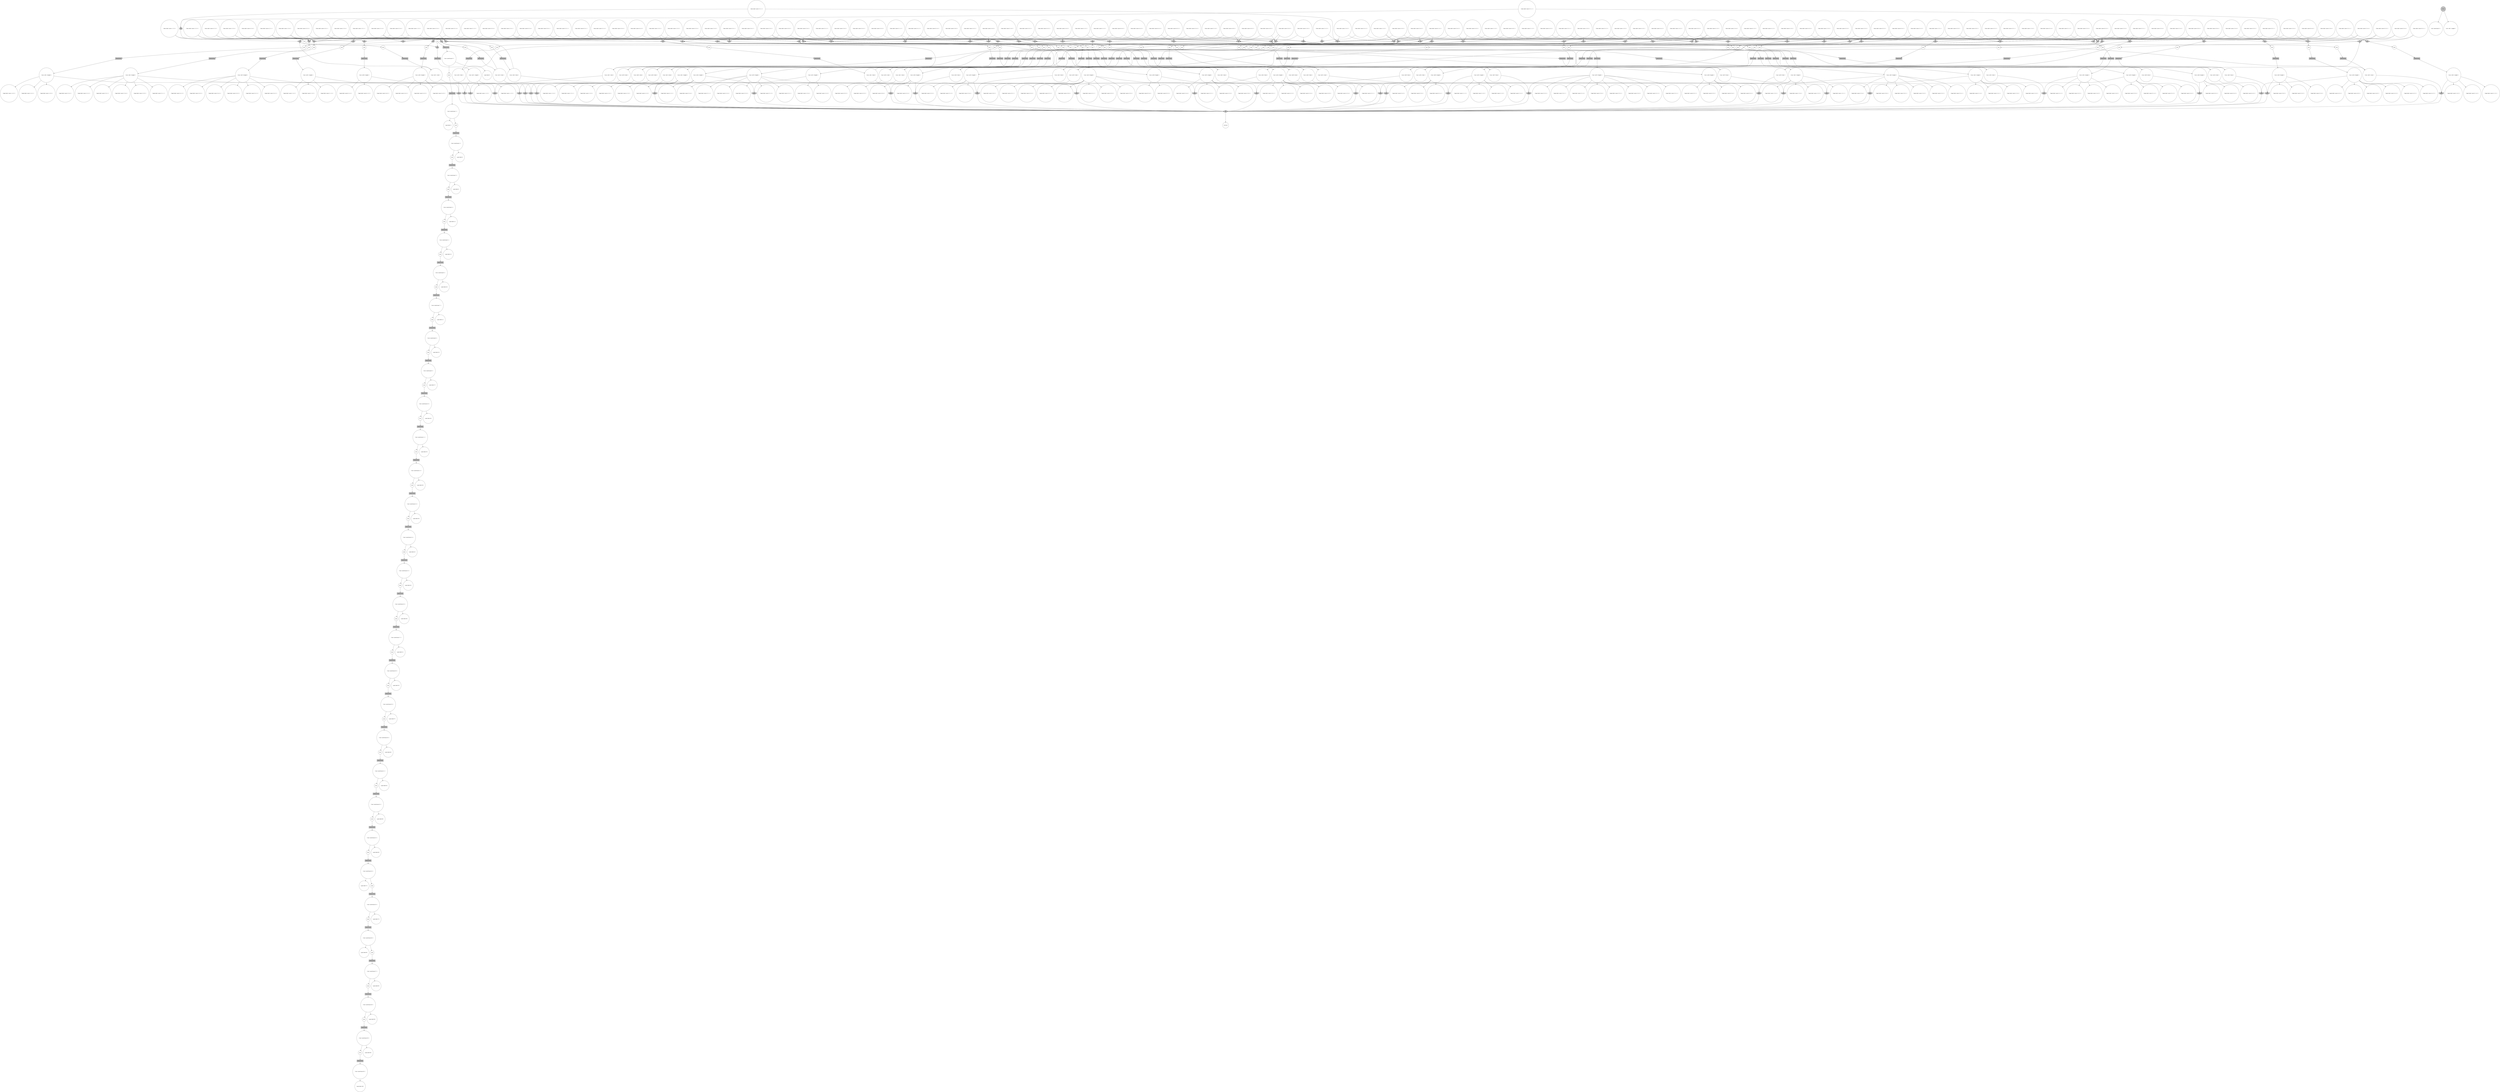 digraph propNet
{
	"@d9e8d8"[shape=circle, style= filled, fillcolor=white, label="anon"]; "@d9e8d8"->"@8818ee"; 
	"@10f510d"[shape=box, style= filled, fillcolor=grey, label="TRANSITION"]; "@10f510d"->"@47934b"; 
	"@68486c"[shape=circle, style= filled, fillcolor=white, label="( legal robot ( move 3 5 4 3 ) )"]; 
	"@1500a"[shape=circle, style= filled, fillcolor=white, label="( does robot ( move 4 4 6 5 ) )"]; "@1500a"->"@507b85"; "@1500a"->"@1d05669"; 
	"@ff002"[shape=invhouse, style= filled, fillcolor=grey, label="AND"]; "@ff002"->"@85e1e7"; 
	"@5a3457"[shape=box, style= filled, fillcolor=grey, label="TRANSITION"]; "@5a3457"->"@b2d443"; 
	"@1675977"[shape=circle, style= filled, fillcolor=white, label="anon"]; "@1675977"->"@51354d"; 
	"@1a441b1"[shape=circle, style= filled, fillcolor=white, label="anon"]; "@1a441b1"->"@13dcf79"; 
	"@6e5878"[shape=box, style= filled, fillcolor=grey, label="TRANSITION"]; "@6e5878"->"@1710db4"; 
	"@11d610b"[shape=box, style= filled, fillcolor=grey, label="TRANSITION"]; "@11d610b"->"@6e1b69"; 
	"@1f9807"[shape=circle, style= filled, fillcolor=white, label="( goal robot 63 )"]; 
	"@18da197"[shape=box, style= filled, fillcolor=grey, label="TRANSITION"]; "@18da197"->"@1501dfe"; 
	"@84609b"[shape=circle, style= filled, fillcolor=white, label="anon"]; "@84609b"->"@14d8050"; 
	"@1ef45f0"[shape=circle, style= filled, fillcolor=white, label="( true ( cell 3 4 knight ) )"]; "@1ef45f0"->"@1784c1d"; "@1ef45f0"->"@17ca619"; "@1ef45f0"->"@1e006a8"; "@1ef45f0"->"@1ba7203"; "@1ef45f0"->"@1fcd577"; "@1ef45f0"->"@cf9952"; "@1ef45f0"->"@15d3433"; 
	"@1ab6db4"[shape=circle, style= filled, fillcolor=white, label="( legal robot ( move 2 3 4 2 ) )"]; 
	"@d0e4f0"[shape=circle, style= filled, fillcolor=white, label="( goal robot 24 )"]; 
	"@1f2b5d1"[shape=circle, style= filled, fillcolor=white, label="( does robot ( move 4 5 3 3 ) )"]; "@1f2b5d1"->"@1a360d6"; "@1f2b5d1"->"@79dac3"; 
	"@1457160"[shape=invhouse, style= filled, fillcolor=grey, label="AND"]; "@1457160"->"@85e1e7"; 
	"@17ce954"[shape=circle, style= filled, fillcolor=white, label="( does robot ( move 3 2 1 3 ) )"]; "@17ce954"->"@18e887b"; "@17ce954"->"@1706f78"; 
	"@1ba1592"[shape=circle, style= filled, fillcolor=white, label="( legal robot ( move 4 3 5 5 ) )"]; 
	"@1609148"[shape=circle, style= filled, fillcolor=white, label="anon"]; "@1609148"->"@6e5878"; 
	"@19b95b1"[shape=circle, style= filled, fillcolor=white, label="( legal robot ( move 1 4 3 3 ) )"]; 
	"@c9a4e6"[shape=circle, style= filled, fillcolor=white, label="( true ( moveCount 20 ) )"]; "@c9a4e6"->"@257016"; "@c9a4e6"->"@1b0b3c8"; 
	"@166d149"[shape=box, style= filled, fillcolor=grey, label="TRANSITION"]; "@166d149"->"@1359416"; 
	"@1357507"[shape=circle, style= filled, fillcolor=white, label="( legal robot ( move 4 2 5 4 ) )"]; 
	"@1cb01f8"[shape=circle, style= filled, fillcolor=white, label="( legal robot ( move 4 4 6 3 ) )"]; 
	"@257016"[shape=circle, style= filled, fillcolor=white, label="( goal robot 60 )"]; 
	"@d3d8e0"[shape=ellipse, style= filled, fillcolor=grey, label="OR"]; "@d3d8e0"->"@6b99ba"; 
	"@9ceca8"[shape=box, style= filled, fillcolor=grey, label="TRANSITION"]; "@9ceca8"->"@130a768"; 
	"@1513564"[shape=circle, style= filled, fillcolor=white, label="anon"]; "@1513564"->"@4b0e63"; 
	"@3f4407"[shape=circle, style= filled, fillcolor=white, label="anon"]; "@3f4407"->"@705644"; 
	"@1d3027"[shape=box, style= filled, fillcolor=grey, label="TRANSITION"]; "@1d3027"->"@1c457c5"; 
	"@140e17b"[shape=circle, style= filled, fillcolor=white, label="anon"]; "@140e17b"->"@19d9add"; 
	"@15ca567"[shape=ellipse, style= filled, fillcolor=grey, label="OR"]; "@15ca567"->"@84609b"; 
	"@31b00c"[shape=circle, style= filled, fillcolor=white, label="anon"]; "@31b00c"->"@358a4c"; 
	"@17c9d41"[shape=circle, style= filled, fillcolor=white, label="( legal robot ( move 2 3 3 1 ) )"]; 
	"@b88885"[shape=circle, style= filled, fillcolor=white, label="( does robot ( move 4 1 6 2 ) )"]; "@b88885"->"@257a87"; "@b88885"->"@eed08c"; 
	"@68ac57"[shape=circle, style= filled, fillcolor=white, label="( true ( cell 6 1 hole ) )"]; "@68ac57"->"@d656d7"; "@68ac57"->"@135940b"; 
	"@1084548"[shape=circle, style= filled, fillcolor=white, label="( does robot ( move 5 4 3 5 ) )"]; "@1084548"->"@97f32f"; "@1084548"->"@320339"; 
	"@1a6858"[shape=ellipse, style= filled, fillcolor=grey, label="OR"]; "@1a6858"->"@e2f31c"; 
	"@1caed89"[shape=circle, style= filled, fillcolor=white, label="( legal robot ( move 4 3 3 5 ) )"]; 
	"@91dcd4"[shape=doublecircle, style= filled, fillcolor=grey, label="TRUE"]; "@91dcd4"->"@a6f10d"; "@91dcd4"->"@155b7da"; 
	"@84f0c1"[shape=circle, style= filled, fillcolor=white, label="( goal robot 57 )"]; 
	"@19861d0"[shape=circle, style= filled, fillcolor=white, label="( true ( cell 3 2 hole ) )"]; "@19861d0"->"@ab90f"; "@19861d0"->"@1706f78"; 
	"@acb0e6"[shape=circle, style= filled, fillcolor=white, label="anon"]; "@acb0e6"->"@10ef87d"; 
	"@ba74f7"[shape=box, style= filled, fillcolor=grey, label="TRANSITION"]; "@ba74f7"->"@104b9ee"; 
	"@1841dca"[shape=circle, style= filled, fillcolor=white, label="( does robot ( move 3 3 4 5 ) )"]; "@1841dca"->"@5c9e3b"; "@1841dca"->"@db5634"; 
	"@70a021"[shape=circle, style= filled, fillcolor=white, label="( legal robot ( move 5 4 3 3 ) )"]; 
	"@34a466"[shape=circle, style= filled, fillcolor=white, label="( true ( moveCount 29 ) )"]; "@34a466"->"@513921"; "@34a466"->"@1ed6f30"; 
	"@1c54d91"[shape=circle, style= filled, fillcolor=white, label="( legal robot ( move 3 3 4 1 ) )"]; 
	"@1bc59e9"[shape=circle, style= filled, fillcolor=white, label="anon"]; "@1bc59e9"->"@1c8d8c6"; 
	"@18dc4d"[shape=ellipse, style= filled, fillcolor=grey, label="OR"]; "@18dc4d"->"@dcf068"; 
	"@ff74a7"[shape=circle, style= filled, fillcolor=white, label="( goal robot 54 )"]; 
	"@148d511"[shape=ellipse, style= filled, fillcolor=grey, label="OR"]; "@148d511"->"@acb0e6"; 
	"@17c9526"[shape=box, style= filled, fillcolor=grey, label="TRANSITION"]; "@17c9526"->"@f831cb"; 
	"@30186d"[shape=circle, style= filled, fillcolor=white, label="( true ( cell 4 2 knight ) )"]; "@30186d"->"@2d2cdc"; "@30186d"->"@1357507"; "@30186d"->"@11bef3d"; "@30186d"->"@99de30"; "@30186d"->"@395693"; "@30186d"->"@1c2f4f8"; "@30186d"->"@36cceb"; 
	"@73a02e"[shape=ellipse, style= filled, fillcolor=grey, label="OR"]; "@73a02e"->"@1acd2ef"; 
	"@c150a3"[shape=circle, style= filled, fillcolor=white, label="anon"]; "@c150a3"->"@dddf01"; 
	"@eed08c"[shape=ellipse, style= filled, fillcolor=grey, label="OR"]; "@eed08c"->"@1fabd5a"; 
	"@1c985ab"[shape=ellipse, style= filled, fillcolor=grey, label="OR"]; "@1c985ab"->"@16f8fbe"; 
	"@62cc01"[shape=circle, style= filled, fillcolor=white, label="anon"]; "@62cc01"->"@7f8093"; 
	"@13bad5e"[shape=circle, style= filled, fillcolor=white, label="( does robot ( move 3 3 4 1 ) )"]; "@13bad5e"->"@1636b63"; "@13bad5e"->"@5c9e3b"; 
	"@8818ee"[shape=box, style= filled, fillcolor=grey, label="TRANSITION"]; "@8818ee"->"@b149fb"; 
	"@8944e2"[shape=circle, style= filled, fillcolor=white, label="( legal robot ( move 3 5 5 4 ) )"]; 
	"@e1548c"[shape=circle, style= filled, fillcolor=white, label="( legal robot ( move 2 4 4 5 ) )"]; 
	"@70701e"[shape=circle, style= filled, fillcolor=white, label="( legal robot ( move 1 1 2 3 ) )"]; 
	"@1936dfd"[shape=circle, style= filled, fillcolor=white, label="anon"]; "@1936dfd"->"@5298c6"; 
	"@e08091"[shape=circle, style= filled, fillcolor=white, label="( does robot ( move 5 2 3 3 ) )"]; "@e08091"->"@1a360d6"; "@e08091"->"@8dbbc0"; 
	"@1170965"[shape=circle, style= filled, fillcolor=white, label="( legal robot ( move 1 2 3 1 ) )"]; 
	"@da10ae"[shape=circle, style= filled, fillcolor=white, label="( legal robot ( move 3 5 1 4 ) )"]; 
	"@1c05db8"[shape=circle, style= filled, fillcolor=white, label="( goal robot 42 )"]; 
	"@1d3d9aa"[shape=circle, style= filled, fillcolor=white, label="anon"]; "@1d3d9aa"->"@f10fe0"; 
	"@760c0c"[shape=circle, style= filled, fillcolor=white, label="( legal robot ( move 1 4 2 2 ) )"]; 
	"@5508d5"[shape=circle, style= filled, fillcolor=white, label="( true ( moveCount 4 ) )"]; "@5508d5"->"@178289a"; "@5508d5"->"@dadbc6"; 
	"@1b25136"[shape=circle, style= filled, fillcolor=white, label="anon"]; "@1b25136"->"@1057ec7"; 
	"@e52860"[shape=circle, style= filled, fillcolor=white, label="init"]; "@e52860"->"@4b0e63"; "@e52860"->"@17c9526"; 
	"@936015"[shape=ellipse, style= filled, fillcolor=grey, label="OR"]; "@936015"->"@b9013f"; 
	"@1fcd577"[shape=circle, style= filled, fillcolor=white, label="( legal robot ( move 3 4 1 3 ) )"]; 
	"@afc87"[shape=circle, style= filled, fillcolor=white, label="( does robot ( move 2 4 4 5 ) )"]; "@afc87"->"@1a6858"; "@afc87"->"@db5634"; 
	"@9aa014"[shape=circle, style= filled, fillcolor=white, label="anon"]; "@9aa014"->"@1f05078"; 
	"@17295fd"[shape=circle, style= filled, fillcolor=white, label="( legal robot ( move 2 1 1 3 ) )"]; 
	"@1ee0561"[shape=circle, style= filled, fillcolor=white, label="( legal robot ( move 2 1 4 2 ) )"]; 
	"@6e88e1"[shape=box, style= filled, fillcolor=grey, label="TRANSITION"]; "@6e88e1"->"@fd9403"; 
	"@820412"[shape=invhouse, style= filled, fillcolor=grey, label="AND"]; "@820412"->"@85e1e7"; 
	"@aff03d"[shape=circle, style= filled, fillcolor=white, label="( does robot ( move 4 3 5 5 ) )"]; "@aff03d"->"@149540e"; "@aff03d"->"@ed9561"; 
	"@a989e"[shape=circle, style= filled, fillcolor=white, label="( true ( cell 3 5 knight ) )"]; "@a989e"->"@da10ae"; "@a989e"->"@68486c"; "@a989e"->"@1619e47"; "@a989e"->"@58c552"; "@a989e"->"@8944e2"; 
	"@196ed02"[shape=circle, style= filled, fillcolor=white, label="( legal robot ( move 3 1 4 3 ) )"]; 
	"@5298c6"[shape=box, style= filled, fillcolor=grey, label="TRANSITION"]; "@5298c6"->"@18d1e18"; 
	"@1027d96"[shape=box, style= filled, fillcolor=grey, label="TRANSITION"]; "@1027d96"->"@1df4ae0"; 
	"@1917506"[shape=circle, style= filled, fillcolor=white, label="( goal robot 15 )"]; 
	"@92b40a"[shape=circle, style= filled, fillcolor=white, label="( legal robot ( move 5 4 3 5 ) )"]; 
	"@be9427"[shape=box, style= filled, fillcolor=grey, label="TRANSITION"]; "@be9427"->"@219242"; 
	"@16f08c"[shape=circle, style= filled, fillcolor=white, label="( goal robot 85 )"]; 
	"@57c99"[shape=circle, style= filled, fillcolor=white, label="( does robot ( move 3 1 1 2 ) )"]; "@57c99"->"@1b82d6a"; "@57c99"->"@839a27"; 
	"@1c77d5a"[shape=circle, style= filled, fillcolor=white, label="anon"]; "@1c77d5a"->"@18ff09a"; 
	"@1313dac"[shape=circle, style= filled, fillcolor=white, label="( legal robot ( move 5 1 6 3 ) )"]; 
	"@17e1de0"[shape=circle, style= filled, fillcolor=white, label="( legal robot ( move 5 2 3 3 ) )"]; 
	"@1fabd5a"[shape=circle, style= filled, fillcolor=white, label="anon"]; "@1fabd5a"->"@1d5a2e8"; 
	"@608cc2"[shape=ellipse, style= filled, fillcolor=grey, label="OR"]; "@608cc2"->"@1923968"; 
	"@1660dc2"[shape=circle, style= filled, fillcolor=white, label="( true ( cell 2 2 knight ) )"]; "@1660dc2"->"@148b34"; "@1660dc2"->"@1af768f"; "@1660dc2"->"@1d568a6"; "@1660dc2"->"@12f87a6"; "@1660dc2"->"@2c1b90"; 
	"@1b10d14"[shape=circle, style= filled, fillcolor=white, label="anon"]; "@1b10d14"->"@85a72d"; 
	"@1501dfe"[shape=circle, style= filled, fillcolor=white, label="( true ( cell 1 1 hole ) )"]; "@1501dfe"->"@1dbbea"; "@1501dfe"->"@163a1bb"; 
	"@1932d3d"[shape=circle, style= filled, fillcolor=white, label="( legal robot ( move 6 3 4 4 ) )"]; 
	"@4008ef"[shape=circle, style= filled, fillcolor=white, label="( does robot ( move 2 1 3 3 ) )"]; "@4008ef"->"@1a360d6"; "@4008ef"->"@81883b"; 
	"@7ab4d5"[shape=circle, style= filled, fillcolor=white, label="anon"]; "@7ab4d5"->"@80ab08"; 
	"@1209190"[shape=circle, style= filled, fillcolor=white, label="( does robot ( move 4 3 5 1 ) )"]; "@1209190"->"@608cc2"; "@1209190"->"@149540e"; 
	"@15e59ef"[shape=circle, style= filled, fillcolor=white, label="( does robot ( move 1 3 2 5 ) )"]; "@15e59ef"->"@1e0de91"; "@15e59ef"->"@1d3a675"; 
	"@dcf068"[shape=circle, style= filled, fillcolor=white, label="anon"]; "@dcf068"->"@844fb0"; 
	"@16ddddb"[shape=circle, style= filled, fillcolor=white, label="( does robot ( move 4 1 5 3 ) )"]; "@16ddddb"->"@257a87"; "@16ddddb"->"@2331a6"; 
	"@133658b"[shape=circle, style= filled, fillcolor=white, label="( true ( moveCount 9 ) )"]; "@133658b"->"@3af603"; "@133658b"->"@1ec1303"; 
	"@1eb7551"[shape=circle, style= filled, fillcolor=white, label="( goal robot 100 )"]; 
	"@19b3121"[shape=circle, style= filled, fillcolor=white, label="( true ( moveCount 11 ) )"]; "@19b3121"->"@1cb6ff9"; "@19b3121"->"@8c2953"; 
	"@14f71f5"[shape=circle, style= filled, fillcolor=white, label="anon"]; "@14f71f5"->"@b7ed14"; 
	"@81883b"[shape=ellipse, style= filled, fillcolor=grey, label="OR"]; "@81883b"->"@644d5a"; 
	"@120d19a"[shape=box, style= filled, fillcolor=grey, label="TRANSITION"]; "@120d19a"->"@ea93c5"; 
	"@87703d"[shape=ellipse, style= filled, fillcolor=grey, label="OR"]; "@87703d"->"@1a1e828"; 
	"@d88864"[shape=circle, style= filled, fillcolor=white, label="( legal robot ( move 6 2 4 1 ) )"]; 
	"@1f0a54e"[shape=circle, style= filled, fillcolor=white, label="( true ( cell 6 2 knight ) )"]; "@1f0a54e"->"@1457160"; "@1f0a54e"->"@19f0445"; "@1f0a54e"->"@d88864"; "@1f0a54e"->"@13080fe"; 
	"@b2d80c"[shape=ellipse, style= filled, fillcolor=grey, label="OR"]; "@b2d80c"->"@122a886"; 
	"@11c19a3"[shape=ellipse, style= filled, fillcolor=grey, label="OR"]; "@11c19a3"->"@e0d287"; 
	"@b67c77"[shape=circle, style= filled, fillcolor=white, label="anon"]; "@b67c77"->"@f02573"; 
	"@1710db4"[shape=circle, style= filled, fillcolor=white, label="( true ( moveCount 26 ) )"]; "@1710db4"->"@ff8d0a"; "@1710db4"->"@c1eb76"; 
	"@117f9d2"[shape=box, style= filled, fillcolor=grey, label="TRANSITION"]; "@117f9d2"->"@4e913"; 
	"@cb3003"[shape=circle, style= filled, fillcolor=white, label="( goal robot 75 )"]; 
	"@1a1656a"[shape=circle, style= filled, fillcolor=white, label="anon"]; "@1a1656a"->"@d5af27"; 
	"@e4a029"[shape=circle, style= filled, fillcolor=white, label="( true ( cell 3 3 hole ) )"]; "@e4a029"->"@820412"; "@e4a029"->"@5c9e3b"; 
	"@c86418"[shape=circle, style= filled, fillcolor=white, label="( does robot ( move 5 3 3 2 ) )"]; "@c86418"->"@1e867de"; "@c86418"->"@15ca567"; 
	"@132f9e2"[shape=circle, style= filled, fillcolor=white, label="( legal robot ( move 5 3 4 5 ) )"]; 
	"@1789da9"[shape=circle, style= filled, fillcolor=white, label="( does robot ( move 2 5 1 3 ) )"]; "@1789da9"->"@29c3cd"; "@1789da9"->"@18e887b"; 
	"@1b82d6a"[shape=ellipse, style= filled, fillcolor=grey, label="OR"]; "@1b82d6a"->"@108fe"; 
	"@b08867"[shape=invhouse, style= filled, fillcolor=grey, label="AND"]; "@b08867"->"@85e1e7"; 
	"@1d6210e"[shape=circle, style= filled, fillcolor=white, label="( true ( moveCount 14 ) )"]; "@1d6210e"->"@13affdf"; "@1d6210e"->"@1c05db8"; 
	"@163a1bb"[shape=ellipse, style= filled, fillcolor=grey, label="OR"]; "@163a1bb"->"@123e74"; 
	"@e7fc3e"[shape=circle, style= filled, fillcolor=white, label="( true ( cell 3 1 knight ) )"]; "@e7fc3e"->"@9b6e5a"; "@e7fc3e"->"@196ed02"; "@e7fc3e"->"@1996f7c"; "@e7fc3e"->"@a65a0c"; "@e7fc3e"->"@990135"; 
	"@36cceb"[shape=circle, style= filled, fillcolor=white, label="( legal robot ( move 4 2 6 3 ) )"]; 
	"@ae2c71"[shape=circle, style= filled, fillcolor=white, label="( legal robot ( move 3 3 1 4 ) )"]; 
	"@1814562"[shape=circle, style= filled, fillcolor=white, label="( legal robot ( move 6 5 4 4 ) )"]; 
	"@19f717a"[shape=circle, style= filled, fillcolor=white, label="anon"]; "@19f717a"->"@fafbbe"; 
	"@7ac89f"[shape=circle, style= filled, fillcolor=white, label="( does robot ( move 3 2 2 4 ) )"]; "@7ac89f"->"@1283a00"; "@7ac89f"->"@1706f78"; 
	"@96d871"[shape=invhouse, style= filled, fillcolor=grey, label="AND"]; "@96d871"->"@85e1e7"; 
	"@15de9ba"[shape=box, style= filled, fillcolor=grey, label="TRANSITION"]; "@15de9ba"->"@1a67ed4"; 
	"@104b9ee"[shape=circle, style= filled, fillcolor=white, label="( true ( cell 5 2 knight ) )"]; "@104b9ee"->"@19240d1"; "@104b9ee"->"@1d87a9c"; "@104b9ee"->"@35f913"; "@104b9ee"->"@17e1de0"; "@104b9ee"->"@141a62f"; 
	"@7f8093"[shape=box, style= filled, fillcolor=grey, label="TRANSITION"]; "@7f8093"->"@1d1dfbc"; 
	"@2304cd"[shape=circle, style= filled, fillcolor=white, label="anon"]; "@2304cd"->"@120d19a"; 
	"@9a1c75"[shape=circle, style= filled, fillcolor=white, label="( does robot ( move 4 3 3 1 ) )"]; "@9a1c75"->"@22c5e2"; "@9a1c75"->"@149540e"; 
	"@2d2cdc"[shape=circle, style= filled, fillcolor=white, label="( legal robot ( move 4 2 2 1 ) )"]; 
	"@b2d443"[shape=circle, style= filled, fillcolor=white, label="( true ( cell 1 2 knight ) )"]; "@b2d443"->"@1170965"; "@b2d443"->"@1d188c5"; "@b2d443"->"@1226787"; "@b2d443"->"@ff002"; 
	"@47f4b5"[shape=circle, style= filled, fillcolor=white, label="( does robot ( move 3 2 5 1 ) )"]; "@47f4b5"->"@608cc2"; "@47f4b5"->"@1706f78"; 
	"@dfcf4"[shape=box, style= filled, fillcolor=grey, label="TRANSITION"]; "@dfcf4"->"@193de56"; 
	"@bc7845"[shape=box, style= filled, fillcolor=grey, label="TRANSITION"]; "@bc7845"->"@3807ef"; 
	"@1923968"[shape=circle, style= filled, fillcolor=white, label="anon"]; "@1923968"->"@10e0654"; 
	"@14085bc"[shape=invhouse, style= filled, fillcolor=grey, label="AND"]; "@14085bc"->"@85e1e7"; 
	"@fd9403"[shape=circle, style= filled, fillcolor=white, label="( true ( cell 5 5 knight ) )"]; "@fd9403"->"@11952ec"; "@fd9403"->"@b503ec"; "@fd9403"->"@67d0d"; "@fd9403"->"@481717"; 
	"@15a59a5"[shape=circle, style= filled, fillcolor=white, label="( does robot ( move 5 2 4 4 ) )"]; "@15a59a5"->"@73a02e"; "@15a59a5"->"@8dbbc0"; 
	"@108fe"[shape=circle, style= filled, fillcolor=white, label="anon"]; "@108fe"->"@9ceca8"; 
	"@15a4ea"[shape=circle, style= filled, fillcolor=white, label="( does robot ( move 3 3 5 4 ) )"]; "@15a4ea"->"@5c9e3b"; "@15a4ea"->"@1e9bb20"; 
	"@ab90f"[shape=invhouse, style= filled, fillcolor=grey, label="AND"]; "@ab90f"->"@85e1e7"; 
	"@119dc11"[shape=circle, style= filled, fillcolor=white, label="( true ( cell 5 3 knight ) )"]; "@119dc11"->"@132f9e2"; "@119dc11"->"@1a064b"; "@119dc11"->"@96d871"; "@119dc11"->"@f4174d"; "@119dc11"->"@838318"; "@119dc11"->"@349f88"; "@119dc11"->"@1f7fa0a"; 
	"@58c552"[shape=circle, style= filled, fillcolor=white, label="( legal robot ( move 3 5 2 3 ) )"]; 
	"@67d0d"[shape=circle, style= filled, fillcolor=white, label="( legal robot ( move 5 5 6 3 ) )"]; 
	"@1c8d8c6"[shape=box, style= filled, fillcolor=grey, label="TRANSITION"]; "@1c8d8c6"->"@10ade81"; 
	"@7c4d6c"[shape=circle, style= filled, fillcolor=white, label="anon"]; "@7c4d6c"->"@b3c1db"; 
	"@16c347c"[shape=circle, style= filled, fillcolor=white, label="( does robot ( move 4 4 2 3 ) )"]; "@16c347c"->"@1d05669"; "@16c347c"->"@c5ed0b"; 
	"@1ee48ff"[shape=circle, style= filled, fillcolor=white, label="( legal robot ( move 4 3 3 1 ) )"]; 
	"@ae91e"[shape=circle, style= filled, fillcolor=white, label="anon"]; "@ae91e"->"@9383b9"; 
	"@1d188c5"[shape=circle, style= filled, fillcolor=white, label="( legal robot ( move 1 2 2 4 ) )"]; 
	"@18ff09a"[shape=box, style= filled, fillcolor=grey, label="TRANSITION"]; "@18ff09a"->"@e4a029"; 
	"@dd01cb"[shape=circle, style= filled, fillcolor=white, label="( true ( cell 4 1 knight ) )"]; "@dd01cb"->"@12e2b2f"; "@dd01cb"->"@14de024"; "@dd01cb"->"@3011aa"; "@dd01cb"->"@c20709"; "@dd01cb"->"@74138b"; 
	"@4e913"[shape=circle, style= filled, fillcolor=white, label="( true ( cell 5 4 hole ) )"]; "@4e913"->"@97f32f"; "@4e913"->"@14085bc"; 
	"@97718b"[shape=circle, style= filled, fillcolor=white, label="( does robot ( move 3 5 1 4 ) )"]; "@97718b"->"@1a0d839"; "@97718b"->"@148d511"; 
	"@51354d"[shape=box, style= filled, fillcolor=grey, label="TRANSITION"]; "@51354d"->"@1b6ab7"; 
	"@d9110"[shape=circle, style= filled, fillcolor=white, label="( true ( cell 3 3 knight ) )"]; "@d9110"->"@820412"; "@d9110"->"@e4af56"; "@d9110"->"@fb4ef8"; "@d9110"->"@1c54d91"; "@d9110"->"@101bcc5"; "@d9110"->"@1208486"; "@d9110"->"@125bb0e"; "@d9110"->"@935248"; "@d9110"->"@ae2c71"; 
	"@14d8050"[shape=box, style= filled, fillcolor=grey, label="TRANSITION"]; "@14d8050"->"@11de204"; 
	"@1f498d6"[shape=circle, style= filled, fillcolor=white, label="( does robot ( move 2 1 1 3 ) )"]; "@1f498d6"->"@18e887b"; "@1f498d6"->"@81883b"; 
	"@8891aa"[shape=circle, style= filled, fillcolor=white, label="( true ( cell 1 4 knight ) )"]; "@8891aa"->"@11a6e7a"; "@8891aa"->"@b08867"; "@8891aa"->"@760c0c"; "@8891aa"->"@19b95b1"; 
	"@469d64"[shape=circle, style= filled, fillcolor=white, label="anon"]; "@469d64"->"@13eceda"; 
	"@1359416"[shape=circle, style= filled, fillcolor=white, label="( true ( cell 1 5 knight ) )"]; "@1359416"->"@ee1a85"; "@1359416"->"@11a5741"; "@1359416"->"@8dd600"; 
	"@4bdd6e"[shape=circle, style= filled, fillcolor=white, label="( does robot ( move 6 4 4 5 ) )"]; "@4bdd6e"->"@1812380"; "@4bdd6e"->"@db5634"; 
	"@1f83cde"[shape=circle, style= filled, fillcolor=white, label="( true ( cell 2 1 hole ) )"]; "@1f83cde"->"@67ff53"; "@1f83cde"->"@81883b"; 
	"@35f913"[shape=invhouse, style= filled, fillcolor=grey, label="AND"]; "@35f913"->"@85e1e7"; 
	"@18e78a6"[shape=circle, style= filled, fillcolor=white, label="anon"]; "@18e78a6"->"@1ade67e"; 
	"@18a88a6"[shape=circle, style= filled, fillcolor=white, label="anon"]; "@18a88a6"->"@e4aac5"; 
	"@7ced51"[shape=box, style= filled, fillcolor=grey, label="TRANSITION"]; "@7ced51"->"@1902ffd"; 
	"@6ea540"[shape=ellipse, style= filled, fillcolor=grey, label="OR"]; "@6ea540"->"@1b6d3f5"; 
	"@1311003"[shape=invhouse, style= filled, fillcolor=grey, label="AND"]; "@1311003"->"@85e1e7"; 
	"@f831cb"[shape=circle, style= filled, fillcolor=white, label="( true ( moveCount 0 ) )"]; "@f831cb"->"@469d64"; "@f831cb"->"@163de38"; 
	"@12e1c19"[shape=circle, style= filled, fillcolor=white, label="( legal robot ( move 6 5 5 3 ) )"]; 
	"@2d93a"[shape=circle, style= filled, fillcolor=white, label="( legal robot ( move 6 4 5 2 ) )"]; 
	"@1c2f4f8"[shape=circle, style= filled, fillcolor=white, label="( legal robot ( move 4 2 3 4 ) )"]; 
	"@1ba9c86"[shape=circle, style= filled, fillcolor=white, label="anon"]; "@1ba9c86"->"@f3036c"; 
	"@1a8f895"[shape=circle, style= filled, fillcolor=white, label="( true ( cell 2 1 knight ) )"]; "@1a8f895"->"@53a620"; "@1a8f895"->"@67ff53"; "@1a8f895"->"@17295fd"; "@1a8f895"->"@1ee0561"; 
	"@8e71b3"[shape=circle, style= filled, fillcolor=white, label="( does robot ( move 6 3 4 2 ) )"]; "@8e71b3"->"@17bbe12"; "@8e71b3"->"@7d8f97"; 
	"@644d5a"[shape=circle, style= filled, fillcolor=white, label="anon"]; "@644d5a"->"@4af608"; 
	"@135940b"[shape=ellipse, style= filled, fillcolor=grey, label="OR"]; "@135940b"->"@7c4d6c"; 
	"@f98dc6"[shape=circle, style= filled, fillcolor=white, label="anon"]; "@f98dc6"->"@6bd3e5"; 
	"@b8d4b"[shape=circle, style= filled, fillcolor=white, label="anon"]; "@b8d4b"->"@117f2a6"; 
	"@19240d1"[shape=circle, style= filled, fillcolor=white, label="( legal robot ( move 5 2 6 4 ) )"]; 
	"@4d390e"[shape=circle, style= filled, fillcolor=white, label="anon"]; "@4d390e"->"@11a7fd0"; 
	"@9d3ddb"[shape=circle, style= filled, fillcolor=white, label="( legal robot ( move 1 1 3 2 ) )"]; 
	"@f141b6"[shape=circle, style= filled, fillcolor=white, label="( does robot ( move 4 2 6 1 ) )"]; "@f141b6"->"@432736"; "@f141b6"->"@11c19a3"; 
	"@149540e"[shape=ellipse, style= filled, fillcolor=grey, label="OR"]; "@149540e"->"@18e78a6"; 
	"@21796b"[shape=circle, style= filled, fillcolor=white, label="( does robot ( move 4 2 6 3 ) )"]; "@21796b"->"@120d473"; "@21796b"->"@432736"; 
	"@b149fb"[shape=circle, style= filled, fillcolor=white, label="( true ( moveCount 24 ) )"]; "@b149fb"->"@19af9"; "@b149fb"->"@1e9b6f6"; 
	"@140640d"[shape=circle, style= filled, fillcolor=white, label="anon"]; "@140640d"->"@1d3027"; 
	"@1260c68"[shape=circle, style= filled, fillcolor=white, label="( does robot ( move 3 4 1 3 ) )"]; "@1260c68"->"@d3d8e0"; "@1260c68"->"@18e887b"; 
	"@ea95b8"[shape=circle, style= filled, fillcolor=white, label="( goal robot 30 )"]; 
	"@3c516f"[shape=circle, style= filled, fillcolor=white, label="( true ( moveCount 23 ) )"]; "@3c516f"->"@d9e8d8"; "@3c516f"->"@1a1f3b2"; 
	"@120d473"[shape=ellipse, style= filled, fillcolor=grey, label="OR"]; "@120d473"->"@1cc22e4"; 
	"@db418d"[shape=circle, style= filled, fillcolor=white, label="anon"]; "@db418d"->"@117f9d2"; 
	"@18d8cda"[shape=circle, style= filled, fillcolor=white, label="( does robot ( move 3 4 4 2 ) )"]; "@18d8cda"->"@d3d8e0"; "@18d8cda"->"@17bbe12"; 
	"@1d3e48a"[shape=circle, style= filled, fillcolor=white, label="( does robot ( move 4 2 3 4 ) )"]; "@1d3e48a"->"@611b62"; "@1d3e48a"->"@432736"; 
	"@123c479"[shape=circle, style= filled, fillcolor=white, label="( does robot ( move 4 1 2 2 ) )"]; "@123c479"->"@257a87"; "@123c479"->"@18dc4d"; 
	"@f7d53"[shape=circle, style= filled, fillcolor=white, label="( goal robot 36 )"]; 
	"@1fe4ca2"[shape=invhouse, style= filled, fillcolor=grey, label="AND"]; "@1fe4ca2"->"@85e1e7"; 
	"@41891e"[shape=circle, style= filled, fillcolor=white, label="( does robot ( move 5 3 6 5 ) )"]; "@41891e"->"@507b85"; "@41891e"->"@1e867de"; 
	"@158103a"[shape=circle, style= filled, fillcolor=white, label="( does robot ( move 3 3 2 5 ) )"]; "@158103a"->"@1e0de91"; "@158103a"->"@5c9e3b"; 
	"@85e1e7"[shape=ellipse, style= filled, fillcolor=grey, label="OR"]; "@85e1e7"->"@1854e45"; 
	"@17db81e"[shape=ellipse, style= filled, fillcolor=grey, label="OR"]; "@17db81e"->"@b8d4b"; 
	"@1784c1d"[shape=circle, style= filled, fillcolor=white, label="( legal robot ( move 3 4 5 5 ) )"]; 
	"@b3c1db"[shape=box, style= filled, fillcolor=grey, label="TRANSITION"]; "@b3c1db"->"@68ac57"; 
	"@14de024"[shape=circle, style= filled, fillcolor=white, label="( legal robot ( move 4 1 2 2 ) )"]; 
	"@30e159"[shape=circle, style= filled, fillcolor=white, label="( goal robot 45 )"]; 
	"@8319e9"[shape=circle, style= filled, fillcolor=white, label="( true ( cell 4 5 hole ) )"]; "@8319e9"->"@11f42a6"; "@8319e9"->"@79dac3"; 
	"@be79d4"[shape=box, style= filled, fillcolor=grey, label="TRANSITION"]; "@be79d4"->"@9c476b"; 
	"@17c0817"[shape=circle, style= filled, fillcolor=white, label="( does robot ( move 3 2 5 3 ) )"]; "@17c0817"->"@2331a6"; "@17c0817"->"@1706f78"; 
	"@d1f9ba"[shape=circle, style= filled, fillcolor=white, label="( true ( moveCount 16 ) )"]; "@d1f9ba"->"@185d3fd"; "@d1f9ba"->"@1e1385f"; 
	"@13117f"[shape=circle, style= filled, fillcolor=white, label="( does robot ( move 2 2 4 3 ) )"]; "@13117f"->"@1c985ab"; "@13117f"->"@6ea540"; 
	"@15d3433"[shape=circle, style= filled, fillcolor=white, label="( legal robot ( move 3 4 4 2 ) )"]; 
	"@1169079"[shape=box, style= filled, fillcolor=grey, label="TRANSITION"]; "@1169079"->"@16d87d8"; 
	"@513921"[shape=circle, style= filled, fillcolor=white, label="anon"]; "@513921"->"@1203b26"; 
	"@17a5408"[shape=circle, style= filled, fillcolor=white, label="( does robot ( move 4 5 6 4 ) )"]; "@17a5408"->"@17db81e"; "@17a5408"->"@79dac3"; 
	"@1d568a6"[shape=circle, style= filled, fillcolor=white, label="( legal robot ( move 2 2 4 3 ) )"]; 
	"@10ef87d"[shape=box, style= filled, fillcolor=grey, label="TRANSITION"]; "@10ef87d"->"@1fb92df"; 
	"@1a360d6"[shape=ellipse, style= filled, fillcolor=grey, label="OR"]; "@1a360d6"->"@91fe1d"; 
	"@16fa817"[shape=circle, style= filled, fillcolor=white, label="( legal robot ( move 4 5 6 4 ) )"]; 
	"@c335b8"[shape=circle, style= filled, fillcolor=white, label="( legal robot ( move 3 2 5 3 ) )"]; 
	"@171880e"[shape=circle, style= filled, fillcolor=white, label="( does robot ( move 2 4 3 2 ) )"]; "@171880e"->"@1a6858"; "@171880e"->"@15ca567"; 
	"@12a8ca8"[shape=circle, style= filled, fillcolor=white, label="( legal robot ( move 4 4 6 5 ) )"]; 
	"@f02573"[shape=box, style= filled, fillcolor=grey, label="TRANSITION"]; "@f02573"->"@1ee8eb4"; 
	"@ff297b"[shape=circle, style= filled, fillcolor=white, label="( true ( cell 6 5 knight ) )"]; "@ff297b"->"@1814562"; "@ff297b"->"@166af1"; "@ff297b"->"@12e1c19"; 
	"@1157891"[shape=circle, style= filled, fillcolor=white, label="( does robot ( move 4 1 3 3 ) )"]; "@1157891"->"@257a87"; "@1157891"->"@1a360d6"; 
	"@f585"[shape=circle, style= filled, fillcolor=white, label="( legal robot ( move 6 3 4 2 ) )"]; 
	"@2331a6"[shape=ellipse, style= filled, fillcolor=grey, label="OR"]; "@2331a6"->"@7ab4d5"; 
	"@b9013f"[shape=circle, style= filled, fillcolor=white, label="anon"]; "@b9013f"->"@1f51f1d"; 
	"@1f05078"[shape=box, style= filled, fillcolor=grey, label="TRANSITION"]; "@1f05078"->"@34a466"; 
	"@3cf1b5"[shape=circle, style= filled, fillcolor=white, label="( does robot ( move 1 4 3 5 ) )"]; "@3cf1b5"->"@d0c717"; "@3cf1b5"->"@320339"; 
	"@1b0992"[shape=circle, style= filled, fillcolor=white, label="( does robot ( move 1 1 2 3 ) )"]; "@1b0992"->"@163a1bb"; "@1b0992"->"@c5ed0b"; 
	"@1a1e828"[shape=circle, style= filled, fillcolor=white, label="anon"]; "@1a1e828"->"@642afe"; 
	"@1b7083c"[shape=circle, style= filled, fillcolor=white, label="( does robot ( move 3 1 5 2 ) )"]; "@1b7083c"->"@1b82d6a"; "@1b7083c"->"@31edd3"; 
	"@1382cb3"[shape=circle, style= filled, fillcolor=white, label="anon"]; "@1382cb3"->"@13618dd"; 
	"@1186894"[shape=circle, style= filled, fillcolor=white, label="( goal robot 90 )"]; 
	"@ed9561"[shape=ellipse, style= filled, fillcolor=grey, label="OR"]; "@ed9561"->"@772bfa"; 
	"@6265ee"[shape=box, style= filled, fillcolor=grey, label="TRANSITION"]; "@6265ee"->"@1c49457"; 
	"@7cfdf3"[shape=circle, style= filled, fillcolor=white, label="( legal robot ( move 1 3 2 1 ) )"]; 
	"@11b4894"[shape=circle, style= filled, fillcolor=white, label="anon"]; "@11b4894"->"@f353f6"; 
	"@1c49457"[shape=circle, style= filled, fillcolor=white, label="( true ( cell 6 3 knight ) )"]; "@1c49457"->"@1e04024"; "@1c49457"->"@a9157c"; "@1c49457"->"@f585"; "@1c49457"->"@79af00"; "@1c49457"->"@1932d3d"; 
	"@6715f4"[shape=box, style= filled, fillcolor=grey, label="TRANSITION"]; "@6715f4"->"@fdaae0"; 
	"@89251e"[shape=circle, style= filled, fillcolor=white, label="( true ( moveCount 25 ) )"]; "@89251e"->"@1609148"; "@89251e"->"@cb3003"; 
	"@4719d0"[shape=ellipse, style= filled, fillcolor=grey, label="OR"]; "@4719d0"->"@1513564"; 
	"@1ef586"[shape=circle, style= filled, fillcolor=white, label="( does robot ( move 2 3 3 5 ) )"]; "@1ef586"->"@320339"; "@1ef586"->"@19da682"; 
	"@1a0d839"[shape=ellipse, style= filled, fillcolor=grey, label="OR"]; "@1a0d839"->"@31b00c"; 
	"@3011aa"[shape=invhouse, style= filled, fillcolor=grey, label="AND"]; "@3011aa"->"@85e1e7"; 
	"@cf9952"[shape=circle, style= filled, fillcolor=white, label="( legal robot ( move 3 4 5 3 ) )"]; 
	"@1240c84"[shape=box, style= filled, fillcolor=grey, label="TRANSITION"]; "@1240c84"->"@80a67d"; 
	"@debd7f"[shape=circle, style= filled, fillcolor=white, label="( does robot ( move 6 4 4 3 ) )"]; "@debd7f"->"@1812380"; "@debd7f"->"@6ea540"; 
	"@cbc16a"[shape=circle, style= filled, fillcolor=white, label="anon"]; "@cbc16a"->"@12a02df"; 
	"@1bdd81f"[shape=circle, style= filled, fillcolor=white, label="( true ( moveCount 7 ) )"]; "@1bdd81f"->"@169a14"; "@1bdd81f"->"@74f1c6"; 
	"@1f8a05b"[shape=circle, style= filled, fillcolor=white, label="anon"]; "@1f8a05b"->"@1f03afc"; 
	"@b7ed14"[shape=box, style= filled, fillcolor=grey, label="TRANSITION"]; "@b7ed14"->"@1a8f895"; 
	"@122a886"[shape=circle, style= filled, fillcolor=white, label="anon"]; "@122a886"->"@dfcf4"; 
	"@735a3"[shape=circle, style= filled, fillcolor=white, label="( true ( cell 1 1 knight ) )"]; "@735a3"->"@9d3ddb"; "@735a3"->"@1dbbea"; "@735a3"->"@70701e"; 
	"@b29517"[shape=circle, style= filled, fillcolor=white, label="( true ( cell 6 3 hole ) )"]; "@b29517"->"@1e04024"; "@b29517"->"@7d8f97"; 
	"@1208486"[shape=circle, style= filled, fillcolor=white, label="( legal robot ( move 3 3 1 2 ) )"]; 
	"@ba1d13"[shape=circle, style= filled, fillcolor=white, label="( true ( cell 4 2 hole ) )"]; "@ba1d13"->"@432736"; "@ba1d13"->"@395693"; 
	"@a6f10d"[shape=circle, style= filled, fillcolor=white, label="( init ( moveCount 0 ) )"]; 
	"@166c0ca"[shape=circle, style= filled, fillcolor=white, label="( legal robot ( move 4 5 2 4 ) )"]; 
	"@990135"[shape=circle, style= filled, fillcolor=white, label="( legal robot ( move 3 1 1 2 ) )"]; 
	"@11e94b0"[shape=circle, style= filled, fillcolor=white, label="( true ( moveCount 30 ) )"]; "@11e94b0"->"@1eb7551"; 
	"@74f1c6"[shape=circle, style= filled, fillcolor=white, label="( goal robot 21 )"]; 
	"@cd4979"[shape=circle, style= filled, fillcolor=white, label="( does robot ( move 4 5 2 4 ) )"]; "@cd4979"->"@1283a00"; "@cd4979"->"@79dac3"; 
	"@19abc2f"[shape=circle, style= filled, fillcolor=white, label="( does robot ( move 1 3 2 1 ) )"]; "@19abc2f"->"@1d3a675"; "@19abc2f"->"@130669f"; 
	"@caa572"[shape=circle, style= filled, fillcolor=white, label="anon"]; "@caa572"->"@176dfbb"; 
	"@ebcd51"[shape=circle, style= filled, fillcolor=white, label="( does robot ( move 3 4 5 3 ) )"]; "@ebcd51"->"@d3d8e0"; "@ebcd51"->"@2331a6"; 
	"@1e1385f"[shape=circle, style= filled, fillcolor=white, label="anon"]; "@1e1385f"->"@10dabde"; 
	"@22c5e2"[shape=ellipse, style= filled, fillcolor=grey, label="OR"]; "@22c5e2"->"@7dd7c8"; 
	"@3d19fc"[shape=circle, style= filled, fillcolor=white, label="( goal robot 6 )"]; 
	"@1c59407"[shape=circle, style= filled, fillcolor=white, label="( does robot ( move 1 5 3 4 ) )"]; "@1c59407"->"@611b62"; "@1c59407"->"@1a6761d"; 
	"@101bcc5"[shape=circle, style= filled, fillcolor=white, label="( legal robot ( move 3 3 4 5 ) )"]; 
	"@1e04024"[shape=invhouse, style= filled, fillcolor=grey, label="AND"]; "@1e04024"->"@85e1e7"; 
	"@cd6d04"[shape=circle, style= filled, fillcolor=white, label="( does robot ( move 5 5 6 3 ) )"]; "@cd6d04"->"@120d473"; "@cd6d04"->"@936015"; 
	"@e33929"[shape=circle, style= filled, fillcolor=white, label="anon"]; "@e33929"->"@17863f8"; 
	"@13080fe"[shape=circle, style= filled, fillcolor=white, label="( legal robot ( move 6 2 5 4 ) )"]; 
	"@c5ed0b"[shape=ellipse, style= filled, fillcolor=grey, label="OR"]; "@c5ed0b"->"@1c37307"; 
	"@6b99ba"[shape=circle, style= filled, fillcolor=white, label="anon"]; "@6b99ba"->"@53d6d4"; 
	"@79b5a8"[shape=circle, style= filled, fillcolor=white, label="( true ( cell 4 3 hole ) )"]; "@79b5a8"->"@149540e"; "@79b5a8"->"@df277"; 
	"@d61907"[shape=circle, style= filled, fillcolor=white, label="anon"]; "@d61907"->"@10f510d"; 
	"@1638cb2"[shape=circle, style= filled, fillcolor=white, label="( legal robot ( move 2 5 4 4 ) )"]; 
	"@18adc5e"[shape=ellipse, style= filled, fillcolor=grey, label="OR"]; "@18adc5e"->"@1c92ae8"; 
	"@a9157c"[shape=circle, style= filled, fillcolor=white, label="( legal robot ( move 6 3 5 1 ) )"]; 
	"@174fca2"[shape=box, style= filled, fillcolor=grey, label="TRANSITION"]; "@174fca2"->"@7b23a1"; 
	"@7d3daa"[shape=circle, style= filled, fillcolor=white, label="( does robot ( move 6 2 4 1 ) )"]; "@7d3daa"->"@1636b63"; "@7d3daa"->"@46abb9"; 
	"@11becc3"[shape=circle, style= filled, fillcolor=white, label="( true ( cell 6 5 hole ) )"]; "@11becc3"->"@166af1"; "@11becc3"->"@87703d"; 
	"@19f0445"[shape=circle, style= filled, fillcolor=white, label="( legal robot ( move 6 2 4 3 ) )"]; 
	"@a4497e"[shape=circle, style= filled, fillcolor=white, label="( legal robot ( move 4 4 2 5 ) )"]; 
	"@1ebf837"[shape=box, style= filled, fillcolor=grey, label="TRANSITION"]; "@1ebf837"->"@5508d5"; 
	"@152388d"[shape=circle, style= filled, fillcolor=white, label="( does robot ( move 6 2 4 3 ) )"]; "@152388d"->"@6ea540"; "@152388d"->"@46abb9"; 
	"@8c2953"[shape=circle, style= filled, fillcolor=white, label="( goal robot 33 )"]; 
	"@178289a"[shape=circle, style= filled, fillcolor=white, label="anon"]; "@178289a"->"@1169079"; 
	"@c1c123"[shape=circle, style= filled, fillcolor=white, label="( true ( cell 1 5 hole ) )"]; "@c1c123"->"@ee1a85"; "@c1c123"->"@1a6761d"; 
	"@31edd3"[shape=ellipse, style= filled, fillcolor=grey, label="OR"]; "@31edd3"->"@1e396ec"; 
	"@b4195f"[shape=circle, style= filled, fillcolor=white, label="( does robot ( move 2 5 4 4 ) )"]; "@b4195f"->"@29c3cd"; "@b4195f"->"@73a02e"; 
	"@13618dd"[shape=box, style= filled, fillcolor=grey, label="TRANSITION"]; "@13618dd"->"@830ad2"; 
	"@1ff8013"[shape=circle, style= filled, fillcolor=white, label="( does robot ( move 6 1 5 3 ) )"]; "@1ff8013"->"@2331a6"; "@1ff8013"->"@135940b"; 
	"@18b0c64"[shape=circle, style= filled, fillcolor=white, label="( true ( cell 2 4 hole ) )"]; "@18b0c64"->"@1a6858"; "@18b0c64"->"@4522d8"; 
	"@18c287c"[shape=circle, style= filled, fillcolor=white, label="( true ( moveCount 21 ) )"]; "@18c287c"->"@ae91e"; "@18c287c"->"@1f9807"; 
	"@175b081"[shape=circle, style= filled, fillcolor=white, label="( true ( cell 4 5 knight ) )"]; "@175b081"->"@16fa817"; "@175b081"->"@11f42a6"; "@175b081"->"@64026e"; "@175b081"->"@166c0ca"; "@175b081"->"@1f9bf86"; 
	"@ff8d0a"[shape=circle, style= filled, fillcolor=white, label="( goal robot 80 )"]; 
	"@18e887b"[shape=ellipse, style= filled, fillcolor=grey, label="OR"]; "@18e887b"->"@1295cd6"; 
	"@14c1e3"[shape=circle, style= filled, fillcolor=white, label="( legal robot ( move 3 2 1 3 ) )"]; 
	"@a0a158"[shape=circle, style= filled, fillcolor=white, label="( does robot ( move 3 3 1 2 ) )"]; "@a0a158"->"@839a27"; "@a0a158"->"@5c9e3b"; 
	"@23d5db"[shape=box, style= filled, fillcolor=grey, label="TRANSITION"]; "@23d5db"->"@124d7b0"; 
	"@1295cd6"[shape=circle, style= filled, fillcolor=white, label="anon"]; "@1295cd6"->"@1027d96"; 
	"@53e05"[shape=circle, style= filled, fillcolor=white, label="( legal robot ( move 2 3 1 5 ) )"]; 
	"@1636b63"[shape=ellipse, style= filled, fillcolor=grey, label="OR"]; "@1636b63"->"@13606ae"; 
	"@1c457c5"[shape=circle, style= filled, fillcolor=white, label="( true ( moveCount 2 ) )"]; "@1c457c5"->"@3d19fc"; "@1c457c5"->"@c150a3"; 
	"@12e2b2f"[shape=circle, style= filled, fillcolor=white, label="( legal robot ( move 4 1 3 3 ) )"]; 
	"@d656d7"[shape=invhouse, style= filled, fillcolor=grey, label="AND"]; "@d656d7"->"@85e1e7"; 
	"@1812380"[shape=ellipse, style= filled, fillcolor=grey, label="OR"]; "@1812380"->"@10a5e32"; 
	"@169a14"[shape=circle, style= filled, fillcolor=white, label="anon"]; "@169a14"->"@1240c84"; 
	"@180f382"[shape=circle, style= filled, fillcolor=white, label="( true ( moveCount 1 ) )"]; "@180f382"->"@ae2fbd"; "@180f382"->"@140640d"; 
	"@fb4ef8"[shape=circle, style= filled, fillcolor=white, label="( legal robot ( move 3 3 5 2 ) )"]; 
	"@141ab42"[shape=circle, style= filled, fillcolor=white, label="( true ( moveCount 10 ) )"]; "@141ab42"->"@ea95b8"; "@141ab42"->"@3f4407"; 
	"@1203b26"[shape=box, style= filled, fillcolor=grey, label="TRANSITION"]; "@1203b26"->"@11e94b0"; 
	"@1706f78"[shape=ellipse, style= filled, fillcolor=grey, label="OR"]; "@1706f78"->"@140e17b"; 
	"@2f5227"[shape=box, style= filled, fillcolor=grey, label="TRANSITION"]; "@2f5227"->"@18b0c64"; 
	"@16c6b65"[shape=circle, style= filled, fillcolor=white, label="( does robot ( move 4 2 5 4 ) )"]; "@16c6b65"->"@432736"; "@16c6b65"->"@1e9bb20"; 
	"@64026e"[shape=circle, style= filled, fillcolor=white, label="( legal robot ( move 4 5 5 3 ) )"]; 
	"@1a5f3a8"[shape=circle, style= filled, fillcolor=white, label="( does robot ( move 2 1 4 2 ) )"]; "@1a5f3a8"->"@17bbe12"; "@1a5f3a8"->"@81883b"; 
	"@1bc4fac"[shape=box, style= filled, fillcolor=grey, label="TRANSITION"]; "@1bc4fac"->"@ff297b"; 
	"@b392a2"[shape=circle, style= filled, fillcolor=white, label="( does robot ( move 6 3 4 4 ) )"]; "@b392a2"->"@7d8f97"; "@b392a2"->"@73a02e"; 
	"@1a1f3b2"[shape=circle, style= filled, fillcolor=white, label="( goal robot 69 )"]; 
	"@1ad0fb8"[shape=circle, style= filled, fillcolor=white, label="( legal robot ( move 2 3 4 4 ) )"]; 
	"@10ae710"[shape=circle, style= filled, fillcolor=white, label="( legal robot ( move 2 5 3 3 ) )"]; 
	"@18e1b94"[shape=circle, style= filled, fillcolor=white, label="anon"]; "@18e1b94"->"@7ced51"; 
	"@fdaae0"[shape=circle, style= filled, fillcolor=white, label="( true ( cell 2 3 knight ) )"]; "@fdaae0"->"@53e05"; "@fdaae0"->"@1311003"; "@fdaae0"->"@1ad0fb8"; "@fdaae0"->"@1250353"; "@fdaae0"->"@629b54"; "@fdaae0"->"@17c9d41"; "@fdaae0"->"@1ab6db4"; 
	"@e4aac5"[shape=box, style= filled, fillcolor=grey, label="TRANSITION"]; "@e4aac5"->"@175b081"; 
	"@1a96b8b"[shape=circle, style= filled, fillcolor=white, label="( legal robot ( move 5 1 4 3 ) )"]; 
	"@374614"[shape=circle, style= filled, fillcolor=white, label="( true ( moveCount 12 ) )"]; "@374614"->"@10d5281"; "@374614"->"@f7d53"; 
	"@5aea79"[shape=circle, style= filled, fillcolor=white, label="( does robot ( move 5 1 3 2 ) )"]; "@5aea79"->"@151aa56"; "@5aea79"->"@15ca567"; 
	"@11bef3d"[shape=circle, style= filled, fillcolor=white, label="( legal robot ( move 4 2 6 1 ) )"]; 
	"@19c4bbb"[shape=circle, style= filled, fillcolor=white, label="( legal robot ( move 4 4 3 2 ) )"]; 
	"@4b0e63"[shape=ellipse, style= filled, fillcolor=grey, label="OR"]; "@4b0e63"->"@336324"; 
	"@3c7216"[shape=circle, style= filled, fillcolor=white, label="( legal robot ( move 2 5 1 3 ) )"]; 
	"@125bb0e"[shape=circle, style= filled, fillcolor=white, label="( legal robot ( move 3 3 2 1 ) )"]; 
	"@339a1e"[shape=circle, style= filled, fillcolor=white, label="( legal robot ( move 4 4 2 3 ) )"]; 
	"@12be705"[shape=box, style= filled, fillcolor=grey, label="TRANSITION"]; "@12be705"->"@141ab42"; 
	"@1e4a2e"[shape=circle, style= filled, fillcolor=white, label="( does robot ( move 3 3 2 1 ) )"]; "@1e4a2e"->"@5c9e3b"; "@1e4a2e"->"@130669f"; 
	"@4d6e7c"[shape=circle, style= filled, fillcolor=white, label="( legal robot ( move 4 4 5 2 ) )"]; 
	"@1cb6ff9"[shape=circle, style= filled, fillcolor=white, label="anon"]; "@1cb6ff9"->"@1e8a3de"; 
	"@649a57"[shape=circle, style= filled, fillcolor=white, label="( does robot ( move 5 3 3 4 ) )"]; "@649a57"->"@611b62"; "@649a57"->"@1e867de"; 
	"@2eae1d"[shape=circle, style= filled, fillcolor=white, label="( true ( moveCount 13 ) )"]; "@2eae1d"->"@185d235"; "@2eae1d"->"@144ce04"; 
	"@705644"[shape=box, style= filled, fillcolor=grey, label="TRANSITION"]; "@705644"->"@19b3121"; 
	"@1e867de"[shape=ellipse, style= filled, fillcolor=grey, label="OR"]; "@1e867de"->"@18e1b94"; 
	"@1e8a3de"[shape=box, style= filled, fillcolor=grey, label="TRANSITION"]; "@1e8a3de"->"@374614"; 
	"@daa35"[shape=circle, style= filled, fillcolor=white, label="( does robot ( move 4 2 2 1 ) )"]; "@daa35"->"@432736"; "@daa35"->"@130669f"; 
	"@3af603"[shape=circle, style= filled, fillcolor=white, label="anon"]; "@3af603"->"@12be705"; 
	"@178b744"[shape=box, style= filled, fillcolor=grey, label="TRANSITION"]; "@178b744"->"@2eae1d"; 
	"@1ad7b90"[shape=invhouse, style= filled, fillcolor=grey, label="AND"]; "@1ad7b90"->"@85e1e7"; 
	"@2d2a12"[shape=circle, style= filled, fillcolor=white, label="( does robot ( move 4 3 2 2 ) )"]; "@2d2a12"->"@18dc4d"; "@2d2a12"->"@149540e"; 
	"@4af608"[shape=box, style= filled, fillcolor=grey, label="TRANSITION"]; "@4af608"->"@1f83cde"; 
	"@1b6d3f5"[shape=circle, style= filled, fillcolor=white, label="anon"]; "@1b6d3f5"->"@15de9ba"; 
	"@1661b22"[shape=circle, style= filled, fillcolor=white, label="anon"]; "@1661b22"->"@dd5f24"; 
	"@13dcf79"[shape=box, style= filled, fillcolor=grey, label="TRANSITION"]; "@13dcf79"->"@a989e"; 
	"@111eb5c"[shape=circle, style= filled, fillcolor=white, label="( legal robot ( move 2 4 1 2 ) )"]; 
	"@1a064b"[shape=circle, style= filled, fillcolor=white, label="( legal robot ( move 5 3 3 2 ) )"]; 
	"@830ad2"[shape=circle, style= filled, fillcolor=white, label="( true ( cell 2 5 knight ) )"]; "@830ad2"->"@1638cb2"; "@830ad2"->"@3c7216"; "@830ad2"->"@10ae710"; "@830ad2"->"@1fe4ca2"; 
	"@f1e6a2"[shape=box, style= filled, fillcolor=grey, label="TRANSITION"]; "@f1e6a2"->"@1d6210e"; 
	"@130a768"[shape=circle, style= filled, fillcolor=white, label="( true ( cell 3 1 hole ) )"]; "@130a768"->"@1b82d6a"; "@130a768"->"@a65a0c"; 
	"@11a5741"[shape=circle, style= filled, fillcolor=white, label="( legal robot ( move 1 5 2 3 ) )"]; 
	"@34be68"[shape=circle, style= filled, fillcolor=white, label="( does robot ( move 2 3 1 1 ) )"]; "@34be68"->"@4719d0"; "@34be68"->"@19da682"; 
	"@219242"[shape=circle, style= filled, fillcolor=white, label="( true ( cell 6 1 knight ) )"]; "@219242"->"@d656d7"; "@219242"->"@12c4688"; "@219242"->"@16d2a68"; 
	"@faaa9e"[shape=circle, style= filled, fillcolor=white, label="( does robot ( move 2 3 3 1 ) )"]; "@faaa9e"->"@22c5e2"; "@faaa9e"->"@19da682"; 
	"@123e74"[shape=circle, style= filled, fillcolor=white, label="anon"]; "@123e74"->"@18da197"; 
	"@e0d287"[shape=circle, style= filled, fillcolor=white, label="anon"]; "@e0d287"->"@be9427"; 
	"@7ca60"[shape=circle, style= filled, fillcolor=white, label="( does robot ( move 3 5 4 3 ) )"]; "@7ca60"->"@148d511"; "@7ca60"->"@6ea540"; 
	"@5c9e3b"[shape=ellipse, style= filled, fillcolor=grey, label="OR"]; "@5c9e3b"->"@1c77d5a"; 
	"@ee1a85"[shape=invhouse, style= filled, fillcolor=grey, label="AND"]; "@ee1a85"->"@85e1e7"; 
	"@1d1dfbc"[shape=circle, style= filled, fillcolor=white, label="( true ( moveCount 28 ) )"]; "@1d1dfbc"->"@1186894"; "@1d1dfbc"->"@9aa014"; 
	"@1902ffd"[shape=circle, style= filled, fillcolor=white, label="( true ( cell 5 3 hole ) )"]; "@1902ffd"->"@1e867de"; "@1902ffd"->"@96d871"; 
	"@1410f2f"[shape=circle, style= filled, fillcolor=white, label="( does robot ( move 1 3 3 4 ) )"]; "@1410f2f"->"@611b62"; "@1410f2f"->"@1d3a675"; 
	"@6b0a05"[shape=circle, style= filled, fillcolor=white, label="( does robot ( move 3 2 1 1 ) )"]; "@6b0a05"->"@4719d0"; "@6b0a05"->"@1706f78"; 
	"@18663e8"[shape=circle, style= filled, fillcolor=white, label="( does robot ( move 5 4 3 3 ) )"]; "@18663e8"->"@1a360d6"; "@18663e8"->"@97f32f"; 
	"@53a620"[shape=circle, style= filled, fillcolor=white, label="( legal robot ( move 2 1 3 3 ) )"]; 
	"@1250353"[shape=circle, style= filled, fillcolor=white, label="( legal robot ( move 2 3 3 5 ) )"]; 
	"@1b0b3c8"[shape=circle, style= filled, fillcolor=white, label="anon"]; "@1b0b3c8"->"@b34371"; 
	"@185d3fd"[shape=circle, style= filled, fillcolor=white, label="( goal robot 48 )"]; 
	"@5f1226"[shape=circle, style= filled, fillcolor=white, label="( true ( cell 4 4 knight ) )"]; "@5f1226"->"@4d6e7c"; "@5f1226"->"@12a8ca8"; "@5f1226"->"@1cb01f8"; "@5f1226"->"@19c4bbb"; "@5f1226"->"@a4497e"; "@5f1226"->"@339a1e"; "@5f1226"->"@71a35e"; 
	"@358a4c"[shape=box, style= filled, fillcolor=grey, label="TRANSITION"]; "@358a4c"->"@8891aa"; 
	"@4427e"[shape=circle, style= filled, fillcolor=white, label="( does robot ( move 6 5 4 4 ) )"]; "@4427e"->"@87703d"; "@4427e"->"@73a02e"; 
	"@df277"[shape=invhouse, style= filled, fillcolor=grey, label="AND"]; "@df277"->"@85e1e7"; 
	"@1f9bf86"[shape=circle, style= filled, fillcolor=white, label="( legal robot ( move 4 5 3 3 ) )"]; 
	"@421ec2"[shape=circle, style= filled, fillcolor=white, label="( does robot ( move 4 5 5 3 ) )"]; "@421ec2"->"@2331a6"; "@421ec2"->"@79dac3"; 
	"@b43a34"[shape=circle, style= filled, fillcolor=white, label="( goal robot 18 )"]; 
	"@17863f8"[shape=box, style= filled, fillcolor=grey, label="TRANSITION"]; "@17863f8"->"@12bb3ec"; 
	"@506ed1"[shape=circle, style= filled, fillcolor=white, label="( legal robot ( move 2 4 3 2 ) )"]; 
	"@1a15f25"[shape=circle, style= filled, fillcolor=white, label="( does robot ( move 6 2 5 4 ) )"]; "@1a15f25"->"@1e9bb20"; "@1a15f25"->"@46abb9"; 
	"@a85a2c"[shape=circle, style= filled, fillcolor=white, label="( does robot ( move 6 4 5 2 ) )"]; "@a85a2c"->"@1812380"; "@a85a2c"->"@31edd3"; 
	"@162b7e7"[shape=circle, style= filled, fillcolor=white, label="( legal robot ( move 1 3 3 2 ) )"]; 
	"@53d6d4"[shape=box, style= filled, fillcolor=grey, label="TRANSITION"]; "@53d6d4"->"@71eafa"; 
	"@12f87a6"[shape=invhouse, style= filled, fillcolor=grey, label="AND"]; "@12f87a6"->"@85e1e7"; 
	"@71eafa"[shape=circle, style= filled, fillcolor=white, label="( true ( cell 3 4 hole ) )"]; "@71eafa"->"@d3d8e0"; "@71eafa"->"@1e006a8"; 
	"@91fe1d"[shape=circle, style= filled, fillcolor=white, label="anon"]; "@91fe1d"->"@f62397"; 
	"@8dd600"[shape=circle, style= filled, fillcolor=white, label="( legal robot ( move 1 5 3 4 ) )"]; 
	"@80fa0f"[shape=circle, style= filled, fillcolor=white, label="( does robot ( move 2 4 1 2 ) )"]; "@80fa0f"->"@1a6858"; "@80fa0f"->"@839a27"; 
	"@155b7da"[shape=circle, style= filled, fillcolor=white, label="( init ( cell 1 1 knight ) )"]; 
	"@1a8cb3b"[shape=circle, style= filled, fillcolor=white, label="( does robot ( move 3 4 2 2 ) )"]; "@1a8cb3b"->"@d3d8e0"; "@1a8cb3b"->"@18dc4d"; 
	"@124d7b0"[shape=circle, style= filled, fillcolor=white, label="( true ( cell 2 5 hole ) )"]; "@124d7b0"->"@29c3cd"; "@124d7b0"->"@1fe4ca2"; 
	"@1b01f24"[shape=circle, style= filled, fillcolor=white, label="( does robot ( move 1 2 3 1 ) )"]; "@1b01f24"->"@22c5e2"; "@1b01f24"->"@b2d80c"; 
	"@642afe"[shape=box, style= filled, fillcolor=grey, label="TRANSITION"]; "@642afe"->"@11becc3"; 
	"@4002db"[shape=circle, style= filled, fillcolor=white, label="( does robot ( move 3 3 5 2 ) )"]; "@4002db"->"@31edd3"; "@4002db"->"@5c9e3b"; 
	"@5be98"[shape=circle, style= filled, fillcolor=white, label="( does robot ( move 5 3 6 1 ) )"]; "@5be98"->"@1e867de"; "@5be98"->"@11c19a3"; 
	"@4522d8"[shape=invhouse, style= filled, fillcolor=grey, label="AND"]; "@4522d8"->"@85e1e7"; 
	"@174f7d5"[shape=circle, style= filled, fillcolor=white, label="( legal robot ( move 4 3 6 2 ) )"]; 
	"@257a87"[shape=ellipse, style= filled, fillcolor=grey, label="OR"]; "@257a87"->"@1d3d9aa"; 
	"@839a27"[shape=ellipse, style= filled, fillcolor=grey, label="OR"]; "@839a27"->"@1771bc4"; 
	"@1226787"[shape=circle, style= filled, fillcolor=white, label="( legal robot ( move 1 2 3 3 ) )"]; 
	"@11c8fbb"[shape=circle, style= filled, fillcolor=white, label="anon"]; "@11c8fbb"->"@11d610b"; 
	"@99de30"[shape=circle, style= filled, fillcolor=white, label="( legal robot ( move 4 2 2 3 ) )"]; 
	"@b4fa1d"[shape=circle, style= filled, fillcolor=white, label="( does robot ( move 1 2 3 3 ) )"]; "@b4fa1d"->"@1a360d6"; "@b4fa1d"->"@b2d80c"; 
	"@395693"[shape=invhouse, style= filled, fillcolor=grey, label="AND"]; "@395693"->"@85e1e7"; 
	"@a65a0c"[shape=invhouse, style= filled, fillcolor=grey, label="AND"]; "@a65a0c"->"@85e1e7"; 
	"@1b6ab7"[shape=circle, style= filled, fillcolor=white, label="( true ( moveCount 19 ) )"]; "@1b6ab7"->"@95ef30"; "@1b6ab7"->"@84f0c1"; 
	"@1771bc4"[shape=circle, style= filled, fillcolor=white, label="anon"]; "@1771bc4"->"@5a3457"; 
	"@16d87d8"[shape=circle, style= filled, fillcolor=white, label="( true ( moveCount 5 ) )"]; "@16d87d8"->"@1917506"; "@16d87d8"->"@caa572"; 
	"@12bbf93"[shape=circle, style= filled, fillcolor=white, label="( does robot ( move 2 3 4 2 ) )"]; "@12bbf93"->"@17bbe12"; "@12bbf93"->"@19da682"; 
	"@79dac3"[shape=ellipse, style= filled, fillcolor=grey, label="OR"]; "@79dac3"->"@4d390e"; 
	"@1b56f0e"[shape=circle, style= filled, fillcolor=white, label="( goal robot 66 )"]; 
	"@cd920d"[shape=circle, style= filled, fillcolor=white, label="( does robot ( move 1 4 2 2 ) )"]; "@cd920d"->"@18dc4d"; "@cd920d"->"@d0c717"; 
	"@9b6e5a"[shape=circle, style= filled, fillcolor=white, label="( legal robot ( move 3 1 2 3 ) )"]; 
	"@142af83"[shape=circle, style= filled, fillcolor=white, label="( does robot ( move 1 5 2 3 ) )"]; "@142af83"->"@1a6761d"; "@142af83"->"@c5ed0b"; 
	"@1ab9f68"[shape=circle, style= filled, fillcolor=white, label="( true ( moveCount 6 ) )"]; "@1ab9f68"->"@b43a34"; "@1ab9f68"->"@1a1656a"; 
	"@1c37307"[shape=circle, style= filled, fillcolor=white, label="anon"]; "@1c37307"->"@6715f4"; 
	"@12bb3ec"[shape=circle, style= filled, fillcolor=white, label="( true ( cell 1 4 hole ) )"]; "@12bb3ec"->"@b08867"; "@12bb3ec"->"@d0c717"; 
	"@16de3a4"[shape=circle, style= filled, fillcolor=white, label="( does robot ( move 1 4 3 3 ) )"]; "@16de3a4"->"@1a360d6"; "@16de3a4"->"@d0c717"; 
	"@1e9bb20"[shape=ellipse, style= filled, fillcolor=grey, label="OR"]; "@1e9bb20"->"@d61907"; 
	"@11a7fd0"[shape=box, style= filled, fillcolor=grey, label="TRANSITION"]; "@11a7fd0"->"@8319e9"; 
	"@176dfbb"[shape=box, style= filled, fillcolor=grey, label="TRANSITION"]; "@176dfbb"->"@1ab9f68"; 
	"@3b3ef4"[shape=circle, style= filled, fillcolor=white, label="( goal robot 9 )"]; 
	"@118efd7"[shape=circle, style= filled, fillcolor=white, label="( does robot ( move 3 2 4 4 ) )"]; "@118efd7"->"@1706f78"; "@118efd7"->"@73a02e"; 
	"@ff022f"[shape=circle, style= filled, fillcolor=white, label="( legal robot ( move 5 1 3 2 ) )"]; 
	"@10eac0"[shape=circle, style= filled, fillcolor=white, label="( legal robot ( move 1 3 3 4 ) )"]; 
	"@16f8fbe"[shape=circle, style= filled, fillcolor=white, label="anon"]; "@16f8fbe"->"@bc7845"; 
	"@1e73335"[shape=circle, style= filled, fillcolor=white, label="( legal robot ( move 3 2 5 1 ) )"]; 
	"@1e41b37"[shape=circle, style= filled, fillcolor=white, label="anon"]; "@1e41b37"->"@1bc4fac"; 
	"@10dabde"[shape=box, style= filled, fillcolor=grey, label="TRANSITION"]; "@10dabde"->"@44cb86"; 
	"@13cbfeb"[shape=circle, style= filled, fillcolor=white, label="( does robot ( move 4 4 2 5 ) )"]; "@13cbfeb"->"@1e0de91"; "@13cbfeb"->"@1d05669"; 
	"@935248"[shape=circle, style= filled, fillcolor=white, label="( legal robot ( move 3 3 2 5 ) )"]; 
	"@18e7752"[shape=circle, style= filled, fillcolor=white, label="( true ( moveCount 22 ) )"]; "@18e7752"->"@1f8a05b"; "@18e7752"->"@1b56f0e"; 
	"@1ed6f30"[shape=circle, style= filled, fillcolor=white, label="( goal robot 96 )"]; 
	"@66a6bb"[shape=box, style= filled, fillcolor=grey, label="TRANSITION"]; "@66a6bb"->"@b29517"; 
	"@603281"[shape=box, style= filled, fillcolor=grey, label="TRANSITION"]; "@603281"->"@133658b"; 
	"@b23250"[shape=circle, style= filled, fillcolor=white, label="( true ( cell 2 4 knight ) )"]; "@b23250"->"@506ed1"; "@b23250"->"@1f37260"; "@b23250"->"@4522d8"; "@b23250"->"@e1548c"; "@b23250"->"@111eb5c"; 
	"@13affdf"[shape=circle, style= filled, fillcolor=white, label="anon"]; "@13affdf"->"@be79d4"; 
	"@1996f7c"[shape=circle, style= filled, fillcolor=white, label="( legal robot ( move 3 1 5 2 ) )"]; 
	"@166af1"[shape=invhouse, style= filled, fillcolor=grey, label="AND"]; "@166af1"->"@85e1e7"; 
	"@c88e20"[shape=circle, style= filled, fillcolor=white, label="( does robot ( move 2 3 4 4 ) )"]; "@c88e20"->"@73a02e"; "@c88e20"->"@19da682"; 
	"@1f51f1d"[shape=box, style= filled, fillcolor=grey, label="TRANSITION"]; "@1f51f1d"->"@7f4b4a"; 
	"@1ffef5"[shape=circle, style= filled, fillcolor=white, label="( legal robot ( move 3 2 4 4 ) )"]; 
	"@8c9266"[shape=circle, style= filled, fillcolor=white, label="( legal robot ( move 3 2 1 1 ) )"]; 
	"@4aeaa0"[shape=box, style= filled, fillcolor=grey, label="TRANSITION"]; "@4aeaa0"->"@5f1226"; 
	"@1ec1303"[shape=circle, style= filled, fillcolor=white, label="( goal robot 27 )"]; 
	"@db5634"[shape=ellipse, style= filled, fillcolor=grey, label="OR"]; "@db5634"->"@18a88a6"; 
	"@238adb"[shape=circle, style= filled, fillcolor=white, label="( does robot ( move 2 5 3 3 ) )"]; "@238adb"->"@29c3cd"; "@238adb"->"@1a360d6"; 
	"@19af9"[shape=circle, style= filled, fillcolor=white, label="( goal robot 72 )"]; 
	"@8e8277"[shape=invhouse, style= filled, fillcolor=grey, label="AND"]; "@8e8277"->"@85e1e7"; 
	"@5f6ea3"[shape=circle, style= filled, fillcolor=white, label="( does robot ( move 6 1 4 2 ) )"]; "@5f6ea3"->"@17bbe12"; "@5f6ea3"->"@135940b"; 
	"@80a67d"[shape=circle, style= filled, fillcolor=white, label="( true ( moveCount 8 ) )"]; "@80a67d"->"@d0e4f0"; "@80a67d"->"@e0b4b"; 
	"@180b282"[shape=circle, style= filled, fillcolor=white, label="( does robot ( move 3 4 1 5 ) )"]; "@180b282"->"@d3d8e0"; "@180b282"->"@18adc5e"; 
	"@611b62"[shape=ellipse, style= filled, fillcolor=grey, label="OR"]; "@611b62"->"@1b25136"; 
	"@16d2a68"[shape=circle, style= filled, fillcolor=white, label="( legal robot ( move 6 1 4 2 ) )"]; 
	"@6f776a"[shape=circle, style= filled, fillcolor=white, label="( does robot ( move 5 5 3 4 ) )"]; "@6f776a"->"@611b62"; "@6f776a"->"@936015"; 
	"@f353f6"[shape=box, style= filled, fillcolor=grey, label="TRANSITION"]; "@f353f6"->"@ba1d13"; 
	"@6e1b69"[shape=circle, style= filled, fillcolor=white, label="( true ( moveCount 18 ) )"]; "@6e1b69"->"@1675977"; "@6e1b69"->"@ff74a7"; 
	"@151aa56"[shape=ellipse, style= filled, fillcolor=grey, label="OR"]; "@151aa56"->"@1661b22"; 
	"@1c1a2ca"[shape=circle, style= filled, fillcolor=white, label="( true ( cell 4 1 hole ) )"]; "@1c1a2ca"->"@257a87"; "@1c1a2ca"->"@3011aa"; 
	"@320339"[shape=ellipse, style= filled, fillcolor=grey, label="OR"]; "@320339"->"@1a441b1"; 
	"@47934b"[shape=circle, style= filled, fillcolor=white, label="( true ( cell 5 4 knight ) )"]; "@47934b"->"@70a021"; "@47934b"->"@188463d"; "@47934b"->"@92b40a"; "@47934b"->"@14085bc"; "@47934b"->"@40ff3e"; 
	"@1f03afc"[shape=box, style= filled, fillcolor=grey, label="TRANSITION"]; "@1f03afc"->"@3c516f"; 
	"@1e396ec"[shape=circle, style= filled, fillcolor=white, label="anon"]; "@1e396ec"->"@ba74f7"; 
	"@f10fe0"[shape=box, style= filled, fillcolor=grey, label="TRANSITION"]; "@f10fe0"->"@1c1a2ca"; 
	"@9f438d"[shape=circle, style= filled, fillcolor=white, label="( true ( cell 6 4 knight ) )"]; "@9f438d"->"@12636d3"; "@9f438d"->"@1322e85"; "@9f438d"->"@2d93a"; "@9f438d"->"@8e8277"; 
	"@1aa6eb8"[shape=circle, style= filled, fillcolor=white, label="( legal robot ( move 3 2 2 4 ) )"]; 
	"@ae2fbd"[shape=circle, style= filled, fillcolor=white, label="( goal robot 3 )"]; 
	"@336324"[shape=box, style= filled, fillcolor=grey, label="TRANSITION"]; "@336324"->"@735a3"; 
	"@11de204"[shape=circle, style= filled, fillcolor=white, label="( true ( cell 3 2 knight ) )"]; "@11de204"->"@1aa6eb8"; "@11de204"->"@1e73335"; "@11de204"->"@ab90f"; "@11de204"->"@14c1e3"; "@11de204"->"@1ffef5"; "@11de204"->"@8c9266"; "@11de204"->"@c335b8"; 
	"@dadbc6"[shape=circle, style= filled, fillcolor=white, label="( goal robot 12 )"]; 
	"@f6a7eb"[shape=box, style= filled, fillcolor=grey, label="TRANSITION"]; "@f6a7eb"->"@c9a4e6"; 
	"@c0efdf"[shape=circle, style= filled, fillcolor=white, label="( does robot ( move 5 2 3 1 ) )"]; "@c0efdf"->"@22c5e2"; "@c0efdf"->"@8dbbc0"; 
	"@1e9b6f6"[shape=circle, style= filled, fillcolor=white, label="anon"]; "@1e9b6f6"->"@e7a332"; 
	"@19da682"[shape=ellipse, style= filled, fillcolor=grey, label="OR"]; "@19da682"->"@2304cd"; 
	"@1af768f"[shape=circle, style= filled, fillcolor=white, label="( legal robot ( move 2 2 3 4 ) )"]; 
	"@148b34"[shape=circle, style= filled, fillcolor=white, label="( legal robot ( move 2 2 4 1 ) )"]; 
	"@1c92ae8"[shape=circle, style= filled, fillcolor=white, label="anon"]; "@1c92ae8"->"@166d149"; 
	"@17f865d"[shape=box, style= filled, fillcolor=grey, label="TRANSITION"]; "@17f865d"->"@dd01cb"; 
	"@14c8e6f"[shape=circle, style= filled, fillcolor=white, label="anon"]; "@14c8e6f"->"@1ebf837"; 
	"@1fb92df"[shape=circle, style= filled, fillcolor=white, label="( true ( cell 3 5 hole ) )"]; "@1fb92df"->"@1619e47"; "@1fb92df"->"@148d511"; 
	"@1619e47"[shape=invhouse, style= filled, fillcolor=grey, label="AND"]; "@1619e47"->"@85e1e7"; 
	"@1cc22e4"[shape=circle, style= filled, fillcolor=white, label="anon"]; "@1cc22e4"->"@6265ee"; 
	"@1283a00"[shape=ellipse, style= filled, fillcolor=grey, label="OR"]; "@1283a00"->"@19f717a"; 
	"@9383b9"[shape=box, style= filled, fillcolor=grey, label="TRANSITION"]; "@9383b9"->"@18e7752"; 
	"@1cab2e4"[shape=circle, style= filled, fillcolor=white, label="( does robot ( move 3 4 5 5 ) )"]; "@1cab2e4"->"@d3d8e0"; "@1cab2e4"->"@ed9561"; 
	"@ea93c5"[shape=circle, style= filled, fillcolor=white, label="( true ( cell 2 3 hole ) )"]; "@ea93c5"->"@1311003"; "@ea93c5"->"@19da682"; 
	"@13b0614"[shape=circle, style= filled, fillcolor=white, label="( does robot ( move 5 2 6 4 ) )"]; "@13b0614"->"@17db81e"; "@13b0614"->"@8dbbc0"; 
	"@71a35e"[shape=invhouse, style= filled, fillcolor=grey, label="AND"]; "@71a35e"->"@85e1e7"; 
	"@844fb0"[shape=box, style= filled, fillcolor=grey, label="TRANSITION"]; "@844fb0"->"@1660dc2"; 
	"@67ff53"[shape=invhouse, style= filled, fillcolor=grey, label="AND"]; "@67ff53"->"@85e1e7"; 
	"@7f4b4a"[shape=circle, style= filled, fillcolor=white, label="( true ( cell 5 5 hole ) )"]; "@7f4b4a"->"@936015"; "@7f4b4a"->"@481717"; 
	"@629b54"[shape=circle, style= filled, fillcolor=white, label="( legal robot ( move 2 3 1 1 ) )"]; 
	"@10a5e32"[shape=circle, style= filled, fillcolor=white, label="anon"]; "@10a5e32"->"@174fca2"; 
	"@1d5a2e8"[shape=box, style= filled, fillcolor=grey, label="TRANSITION"]; "@1d5a2e8"->"@1f0a54e"; 
	"@a90b97"[shape=circle, style= filled, fillcolor=white, label="( true ( cell 5 1 knight ) )"]; "@a90b97"->"@1a8ce48"; "@a90b97"->"@ff022f"; "@a90b97"->"@1a96b8b"; "@a90b97"->"@1313dac"; 
	"@1df4ae0"[shape=circle, style= filled, fillcolor=white, label="( true ( cell 1 3 knight ) )"]; "@1df4ae0"->"@10eac0"; "@1df4ae0"->"@162b7e7"; "@1df4ae0"->"@1f8d66f"; "@1df4ae0"->"@1ad7b90"; "@1df4ae0"->"@7cfdf3"; 
	"@188a6b7"[shape=circle, style= filled, fillcolor=white, label="( does robot ( move 5 1 4 3 ) )"]; "@188a6b7"->"@151aa56"; "@188a6b7"->"@6ea540"; 
	"@144ce04"[shape=circle, style= filled, fillcolor=white, label="( goal robot 39 )"]; 
	"@19d9add"[shape=box, style= filled, fillcolor=grey, label="TRANSITION"]; "@19d9add"->"@19861d0"; 
	"@1acd2ef"[shape=circle, style= filled, fillcolor=white, label="anon"]; "@1acd2ef"->"@4aeaa0"; 
	"@1d87a9c"[shape=circle, style= filled, fillcolor=white, label="( legal robot ( move 5 2 4 4 ) )"]; 
	"@fafbbe"[shape=box, style= filled, fillcolor=grey, label="TRANSITION"]; "@fafbbe"->"@b23250"; 
	"@e0b4b"[shape=circle, style= filled, fillcolor=white, label="anon"]; "@e0b4b"->"@603281"; 
	"@1b756f1"[shape=circle, style= filled, fillcolor=white, label="( does robot ( move 4 3 6 2 ) )"]; "@1b756f1"->"@eed08c"; "@1b756f1"->"@149540e"; 
	"@43c30b"[shape=circle, style= filled, fillcolor=white, label="( does robot ( move 2 4 4 3 ) )"]; "@43c30b"->"@1a6858"; "@43c30b"->"@6ea540"; 
	"@1e006a8"[shape=invhouse, style= filled, fillcolor=grey, label="AND"]; "@1e006a8"->"@85e1e7"; 
	"@5cff10"[shape=circle, style= filled, fillcolor=white, label="( does robot ( move 6 5 5 3 ) )"]; "@5cff10"->"@2331a6"; "@5cff10"->"@87703d"; 
	"@8dbbc0"[shape=ellipse, style= filled, fillcolor=grey, label="OR"]; "@8dbbc0"->"@b67c77"; 
	"@2e9360"[shape=circle, style= filled, fillcolor=white, label="( does robot ( move 4 4 3 2 ) )"]; "@2e9360"->"@1d05669"; "@2e9360"->"@15ca567"; 
	"@100824f"[shape=circle, style= filled, fillcolor=white, label="( does robot ( move 4 3 3 5 ) )"]; "@100824f"->"@149540e"; "@100824f"->"@320339"; 
	"@badfea"[shape=circle, style= filled, fillcolor=white, label="( does robot ( move 2 2 1 4 ) )"]; "@badfea"->"@1c985ab"; "@badfea"->"@1a0d839"; 
	"@b503ec"[shape=circle, style= filled, fillcolor=white, label="( legal robot ( move 5 5 3 4 ) )"]; 
	"@1e586bc"[shape=box, style= filled, fillcolor=grey, label="TRANSITION"]; "@1e586bc"->"@158363c"; 
	"@1ee8eb4"[shape=circle, style= filled, fillcolor=white, label="( true ( cell 5 2 hole ) )"]; "@1ee8eb4"->"@35f913"; "@1ee8eb4"->"@8dbbc0"; 
	"@1b4feee"[shape=circle, style= filled, fillcolor=white, label="( does robot ( move 4 4 5 2 ) )"]; "@1b4feee"->"@31edd3"; "@1b4feee"->"@1d05669"; 
	"@10e0654"[shape=box, style= filled, fillcolor=grey, label="TRANSITION"]; "@10e0654"->"@a90b97"; 
	"@163de38"[shape=circle, style= filled, fillcolor=white, label="( goal robot 0 )"]; 
	"@16ca631"[shape=circle, style= filled, fillcolor=white, label="( does robot ( move 3 1 2 3 ) )"]; "@16ca631"->"@1b82d6a"; "@16ca631"->"@c5ed0b"; 
	"@481717"[shape=invhouse, style= filled, fillcolor=grey, label="AND"]; "@481717"->"@85e1e7"; 
	"@11a6e7a"[shape=circle, style= filled, fillcolor=white, label="( legal robot ( move 1 4 3 5 ) )"]; 
	"@b45fd5"[shape=circle, style= filled, fillcolor=white, label="( does robot ( move 1 2 2 4 ) )"]; "@b45fd5"->"@1283a00"; "@b45fd5"->"@b2d80c"; 
	"@f62397"[shape=box, style= filled, fillcolor=grey, label="TRANSITION"]; "@f62397"->"@d9110"; 
	"@158363c"[shape=circle, style= filled, fillcolor=white, label="( true ( moveCount 27 ) )"]; "@158363c"->"@62cc01"; "@158363c"->"@16f08c"; 
	"@17ca619"[shape=circle, style= filled, fillcolor=white, label="( legal robot ( move 3 4 1 5 ) )"]; 
	"@17bbe12"[shape=ellipse, style= filled, fillcolor=grey, label="OR"]; "@17bbe12"->"@1ba9c86"; 
	"@141a62f"[shape=circle, style= filled, fillcolor=white, label="( legal robot ( move 5 2 3 1 ) )"]; 
	"@1e0de91"[shape=ellipse, style= filled, fillcolor=grey, label="OR"]; "@1e0de91"->"@1382cb3"; 
	"@1a67ed4"[shape=circle, style= filled, fillcolor=white, label="( true ( cell 4 3 knight ) )"]; "@1a67ed4"->"@1ee48ff"; "@1a67ed4"->"@174f7d5"; "@1a67ed4"->"@1caed89"; "@1a67ed4"->"@1ba1592"; "@1a67ed4"->"@b4cf5d"; "@1a67ed4"->"@1bf0a26"; "@1a67ed4"->"@df277"; "@1a67ed4"->"@1f9c283"; "@1a67ed4"->"@1de0ea0"; 
	"@467734"[shape=circle, style= filled, fillcolor=white, label="( does robot ( move 4 4 6 3 ) )"]; "@467734"->"@120d473"; "@467734"->"@1d05669"; 
	"@1b39ac0"[shape=circle, style= filled, fillcolor=white, label="( does robot ( move 2 2 3 4 ) )"]; "@1b39ac0"->"@1c985ab"; "@1b39ac0"->"@611b62"; 
	"@432736"[shape=ellipse, style= filled, fillcolor=grey, label="OR"]; "@432736"->"@11b4894"; 
	"@79af00"[shape=circle, style= filled, fillcolor=white, label="( legal robot ( move 6 3 5 5 ) )"]; 
	"@1f9c283"[shape=circle, style= filled, fillcolor=white, label="( legal robot ( move 4 3 2 2 ) )"]; 
	"@1328e49"[shape=circle, style= filled, fillcolor=white, label="( does robot ( move 2 2 4 1 ) )"]; "@1328e49"->"@1636b63"; "@1328e49"->"@1c985ab"; 
	"@40ff3e"[shape=circle, style= filled, fillcolor=white, label="( legal robot ( move 5 4 4 2 ) )"]; 
	"@1de0ea0"[shape=circle, style= filled, fillcolor=white, label="( legal robot ( move 4 3 6 4 ) )"]; 
	"@101d684"[shape=circle, style= filled, fillcolor=white, label="( does robot ( move 3 3 1 4 ) )"]; "@101d684"->"@5c9e3b"; "@101d684"->"@1a0d839"; 
	"@80ab08"[shape=box, style= filled, fillcolor=grey, label="TRANSITION"]; "@80ab08"->"@119dc11"; 
	"@458fce"[shape=circle, style= filled, fillcolor=white, label="anon"]; "@458fce"->"@23d5db"; 
	"@10ade81"[shape=circle, style= filled, fillcolor=white, label="( true ( cell 6 2 hole ) )"]; "@10ade81"->"@1457160"; "@10ade81"->"@46abb9"; 
	"@10d5281"[shape=circle, style= filled, fillcolor=white, label="anon"]; "@10d5281"->"@178b744"; 
	"@772bfa"[shape=circle, style= filled, fillcolor=white, label="anon"]; "@772bfa"->"@6e88e1"; 
	"@6bd3e5"[shape=box, style= filled, fillcolor=grey, label="TRANSITION"]; "@6bd3e5"->"@c1c123"; 
	"@1f37260"[shape=circle, style= filled, fillcolor=white, label="( legal robot ( move 2 4 4 3 ) )"]; 
	"@6597f0"[shape=circle, style= filled, fillcolor=white, label="( does robot ( move 5 3 4 5 ) )"]; "@6597f0"->"@1e867de"; "@6597f0"->"@db5634"; 
	"@18d1e18"[shape=circle, style= filled, fillcolor=white, label="( true ( cell 4 4 hole ) )"]; "@18d1e18"->"@1d05669"; "@18d1e18"->"@71a35e"; 
	"@1f8d66f"[shape=circle, style= filled, fillcolor=white, label="( legal robot ( move 1 3 2 5 ) )"]; 
	"@13606ae"[shape=circle, style= filled, fillcolor=white, label="anon"]; "@13606ae"->"@17f865d"; 
	"@6ab3f3"[shape=circle, style= filled, fillcolor=white, label="( does robot ( move 5 1 6 3 ) )"]; "@6ab3f3"->"@120d473"; "@6ab3f3"->"@151aa56"; 
	"@1bf0a26"[shape=circle, style= filled, fillcolor=white, label="( legal robot ( move 4 3 2 4 ) )"]; 
	"@4417de"[shape=circle, style= filled, fillcolor=white, label="( does robot ( move 1 1 3 2 ) )"]; "@4417de"->"@163a1bb"; "@4417de"->"@15ca567"; 
	"@838318"[shape=circle, style= filled, fillcolor=white, label="( legal robot ( move 5 3 3 4 ) )"]; 
	"@1f75e6a"[shape=circle, style= filled, fillcolor=white, label="( does robot ( move 4 2 2 3 ) )"]; "@1f75e6a"->"@432736"; "@1f75e6a"->"@c5ed0b"; 
	"@f3036c"[shape=box, style= filled, fillcolor=grey, label="TRANSITION"]; "@f3036c"->"@30186d"; 
	"@13e669c"[shape=circle, style= filled, fillcolor=white, label="( does robot ( move 4 3 2 4 ) )"]; "@13e669c"->"@149540e"; "@13e669c"->"@1283a00"; 
	"@d63f74"[shape=circle, style= filled, fillcolor=white, label="( does robot ( move 1 3 3 2 ) )"]; "@d63f74"->"@1d3a675"; "@d63f74"->"@15ca567"; 
	"@12c4688"[shape=circle, style= filled, fillcolor=white, label="( legal robot ( move 6 1 5 3 ) )"]; 
	"@64abc0"[shape=circle, style= filled, fillcolor=white, label="( does robot ( move 5 4 4 2 ) )"]; "@64abc0"->"@97f32f"; "@64abc0"->"@17bbe12"; 
	"@95ef30"[shape=circle, style= filled, fillcolor=white, label="anon"]; "@95ef30"->"@f6a7eb"; 
	"@779fd1"[shape=circle, style= filled, fillcolor=white, label="( does robot ( move 6 3 5 1 ) )"]; "@779fd1"->"@608cc2"; "@779fd1"->"@7d8f97"; 
	"@1d3a675"[shape=ellipse, style= filled, fillcolor=grey, label="OR"]; "@1d3a675"->"@1b10d14"; 
	"@85a72d"[shape=box, style= filled, fillcolor=grey, label="TRANSITION"]; "@85a72d"->"@17d9689"; 
	"@f19b5e"[shape=circle, style= filled, fillcolor=white, label="( does robot ( move 6 3 5 5 ) )"]; "@f19b5e"->"@7d8f97"; "@f19b5e"->"@ed9561"; 
	"@130669f"[shape=ellipse, style= filled, fillcolor=grey, label="OR"]; "@130669f"->"@14f71f5"; 
	"@185d235"[shape=circle, style= filled, fillcolor=white, label="anon"]; "@185d235"->"@f1e6a2"; 
	"@19b0e2a"[shape=circle, style= filled, fillcolor=white, label="( does robot ( move 3 1 4 3 ) )"]; "@19b0e2a"->"@1b82d6a"; "@19b0e2a"->"@6ea540"; 
	"@117f2a6"[shape=box, style= filled, fillcolor=grey, label="TRANSITION"]; "@117f2a6"->"@9f438d"; 
	"@e4af56"[shape=circle, style= filled, fillcolor=white, label="( legal robot ( move 3 3 5 4 ) )"]; 
	"@1c53e77"[shape=circle, style= filled, fillcolor=white, label="( does robot ( move 3 5 2 3 ) )"]; "@1c53e77"->"@148d511"; "@1c53e77"->"@c5ed0b"; 
	"@a3f717"[shape=circle, style= filled, fillcolor=white, label="( does robot ( move 3 5 5 4 ) )"]; "@a3f717"->"@1e9bb20"; "@a3f717"->"@148d511"; 
	"@7dd7c8"[shape=circle, style= filled, fillcolor=white, label="anon"]; "@7dd7c8"->"@1e4263b"; 
	"@188463d"[shape=circle, style= filled, fillcolor=white, label="( legal robot ( move 5 4 6 2 ) )"]; 
	"@1322e85"[shape=circle, style= filled, fillcolor=white, label="( legal robot ( move 6 4 4 5 ) )"]; 
	"@c1eb76"[shape=circle, style= filled, fillcolor=white, label="anon"]; "@c1eb76"->"@1e586bc"; 
	"@97f32f"[shape=ellipse, style= filled, fillcolor=grey, label="OR"]; "@97f32f"->"@db418d"; 
	"@1ba7203"[shape=circle, style= filled, fillcolor=white, label="( legal robot ( move 3 4 2 2 ) )"]; 
	"@f4174d"[shape=circle, style= filled, fillcolor=white, label="( legal robot ( move 5 3 4 1 ) )"]; 
	"@1d05669"[shape=ellipse, style= filled, fillcolor=grey, label="OR"]; "@1d05669"->"@1936dfd"; 
	"@11f42a6"[shape=invhouse, style= filled, fillcolor=grey, label="AND"]; "@11f42a6"->"@85e1e7"; 
	"@1a6761d"[shape=ellipse, style= filled, fillcolor=grey, label="OR"]; "@1a6761d"->"@f98dc6"; 
	"@349f88"[shape=circle, style= filled, fillcolor=white, label="( legal robot ( move 5 3 6 5 ) )"]; 
	"@2c1b90"[shape=circle, style= filled, fillcolor=white, label="( legal robot ( move 2 2 1 4 ) )"]; 
	"@1bdee00"[shape=circle, style= filled, fillcolor=white, label="anon"]; "@1bdee00"->"@66a6bb"; 
	"@1854e45"[shape=circle, style= filled, fillcolor=white, label="terminal"]; 
	"@1f90e3b"[shape=circle, style= filled, fillcolor=white, label="( does robot ( move 5 4 6 2 ) )"]; "@1f90e3b"->"@eed08c"; "@1f90e3b"->"@97f32f"; 
	"@44cb86"[shape=circle, style= filled, fillcolor=white, label="( true ( moveCount 17 ) )"]; "@44cb86"->"@11c8fbb"; "@44cb86"->"@2dd7e0"; 
	"@1057ec7"[shape=box, style= filled, fillcolor=grey, label="TRANSITION"]; "@1057ec7"->"@1ef45f0"; 
	"@b34371"[shape=box, style= filled, fillcolor=grey, label="TRANSITION"]; "@b34371"->"@18c287c"; 
	"@762bb2"[shape=circle, style= filled, fillcolor=white, label="( does robot ( move 5 3 4 1 ) )"]; "@762bb2"->"@1636b63"; "@762bb2"->"@1e867de"; 
	"@193de56"[shape=circle, style= filled, fillcolor=white, label="( true ( cell 1 2 hole ) )"]; "@193de56"->"@ff002"; "@193de56"->"@b2d80c"; 
	"@d0c717"[shape=ellipse, style= filled, fillcolor=grey, label="OR"]; "@d0c717"->"@e33929"; 
	"@c20709"[shape=circle, style= filled, fillcolor=white, label="( legal robot ( move 4 1 5 3 ) )"]; 
	"@1c88204"[shape=circle, style= filled, fillcolor=white, label="( does robot ( move 5 5 4 3 ) )"]; "@1c88204"->"@936015"; "@1c88204"->"@6ea540"; 
	"@2dd7e0"[shape=circle, style= filled, fillcolor=white, label="( goal robot 51 )"]; 
	"@1ade67e"[shape=box, style= filled, fillcolor=grey, label="TRANSITION"]; "@1ade67e"->"@79b5a8"; 
	"@507b85"[shape=ellipse, style= filled, fillcolor=grey, label="OR"]; "@507b85"->"@1e41b37"; 
	"@e7a332"[shape=box, style= filled, fillcolor=grey, label="TRANSITION"]; "@e7a332"->"@89251e"; 
	"@1430a95"[shape=circle, style= filled, fillcolor=white, label="( true ( cell 5 1 hole ) )"]; "@1430a95"->"@1a8ce48"; "@1430a95"->"@151aa56"; 
	"@3807ef"[shape=circle, style= filled, fillcolor=white, label="( true ( cell 2 2 hole ) )"]; "@3807ef"->"@1c985ab"; "@3807ef"->"@12f87a6"; 
	"@7b23a1"[shape=circle, style= filled, fillcolor=white, label="( true ( cell 6 4 hole ) )"]; "@7b23a1"->"@1812380"; "@7b23a1"->"@8e8277"; 
	"@dddf01"[shape=box, style= filled, fillcolor=grey, label="TRANSITION"]; "@dddf01"->"@e26702"; 
	"@1e4263b"[shape=box, style= filled, fillcolor=grey, label="TRANSITION"]; "@1e4263b"->"@e7fc3e"; 
	"@e26702"[shape=circle, style= filled, fillcolor=white, label="( true ( moveCount 3 ) )"]; "@e26702"->"@14c8e6f"; "@e26702"->"@3b3ef4"; 
	"@1a8ce48"[shape=invhouse, style= filled, fillcolor=grey, label="AND"]; "@1a8ce48"->"@85e1e7"; 
	"@d62337"[shape=circle, style= filled, fillcolor=white, label="( does robot ( move 4 3 6 4 ) )"]; "@d62337"->"@17db81e"; "@d62337"->"@149540e"; 
	"@29c3cd"[shape=ellipse, style= filled, fillcolor=grey, label="OR"]; "@29c3cd"->"@458fce"; 
	"@13eceda"[shape=box, style= filled, fillcolor=grey, label="TRANSITION"]; "@13eceda"->"@180f382"; 
	"@1bee259"[shape=circle, style= filled, fillcolor=white, label="( does robot ( move 2 3 1 5 ) )"]; "@1bee259"->"@18adc5e"; "@1bee259"->"@19da682"; 
	"@b4cf5d"[shape=circle, style= filled, fillcolor=white, label="( legal robot ( move 4 3 5 1 ) )"]; 
	"@7d8f97"[shape=ellipse, style= filled, fillcolor=grey, label="OR"]; "@7d8f97"->"@1bdee00"; 
	"@d5af27"[shape=box, style= filled, fillcolor=grey, label="TRANSITION"]; "@d5af27"->"@1bdd81f"; 
	"@17d9689"[shape=circle, style= filled, fillcolor=white, label="( true ( cell 1 3 hole ) )"]; "@17d9689"->"@1d3a675"; "@17d9689"->"@1ad7b90"; 
	"@11952ec"[shape=circle, style= filled, fillcolor=white, label="( legal robot ( move 5 5 4 3 ) )"]; 
	"@12636d3"[shape=circle, style= filled, fillcolor=white, label="( legal robot ( move 6 4 4 3 ) )"]; 
	"@12a02df"[shape=box, style= filled, fillcolor=grey, label="TRANSITION"]; "@12a02df"->"@d1f9ba"; 
	"@9c476b"[shape=circle, style= filled, fillcolor=white, label="( true ( moveCount 15 ) )"]; "@9c476b"->"@cbc16a"; "@9c476b"->"@30e159"; 
	"@1dbbea"[shape=invhouse, style= filled, fillcolor=grey, label="AND"]; "@1dbbea"->"@85e1e7"; 
	"@dd5f24"[shape=box, style= filled, fillcolor=grey, label="TRANSITION"]; "@dd5f24"->"@1430a95"; 
	"@1f7fa0a"[shape=circle, style= filled, fillcolor=white, label="( legal robot ( move 5 3 6 1 ) )"]; 
	"@e2f31c"[shape=circle, style= filled, fillcolor=white, label="anon"]; "@e2f31c"->"@2f5227"; 
	"@74138b"[shape=circle, style= filled, fillcolor=white, label="( legal robot ( move 4 1 6 2 ) )"]; 
	"@46abb9"[shape=ellipse, style= filled, fillcolor=grey, label="OR"]; "@46abb9"->"@1bc59e9"; 
}